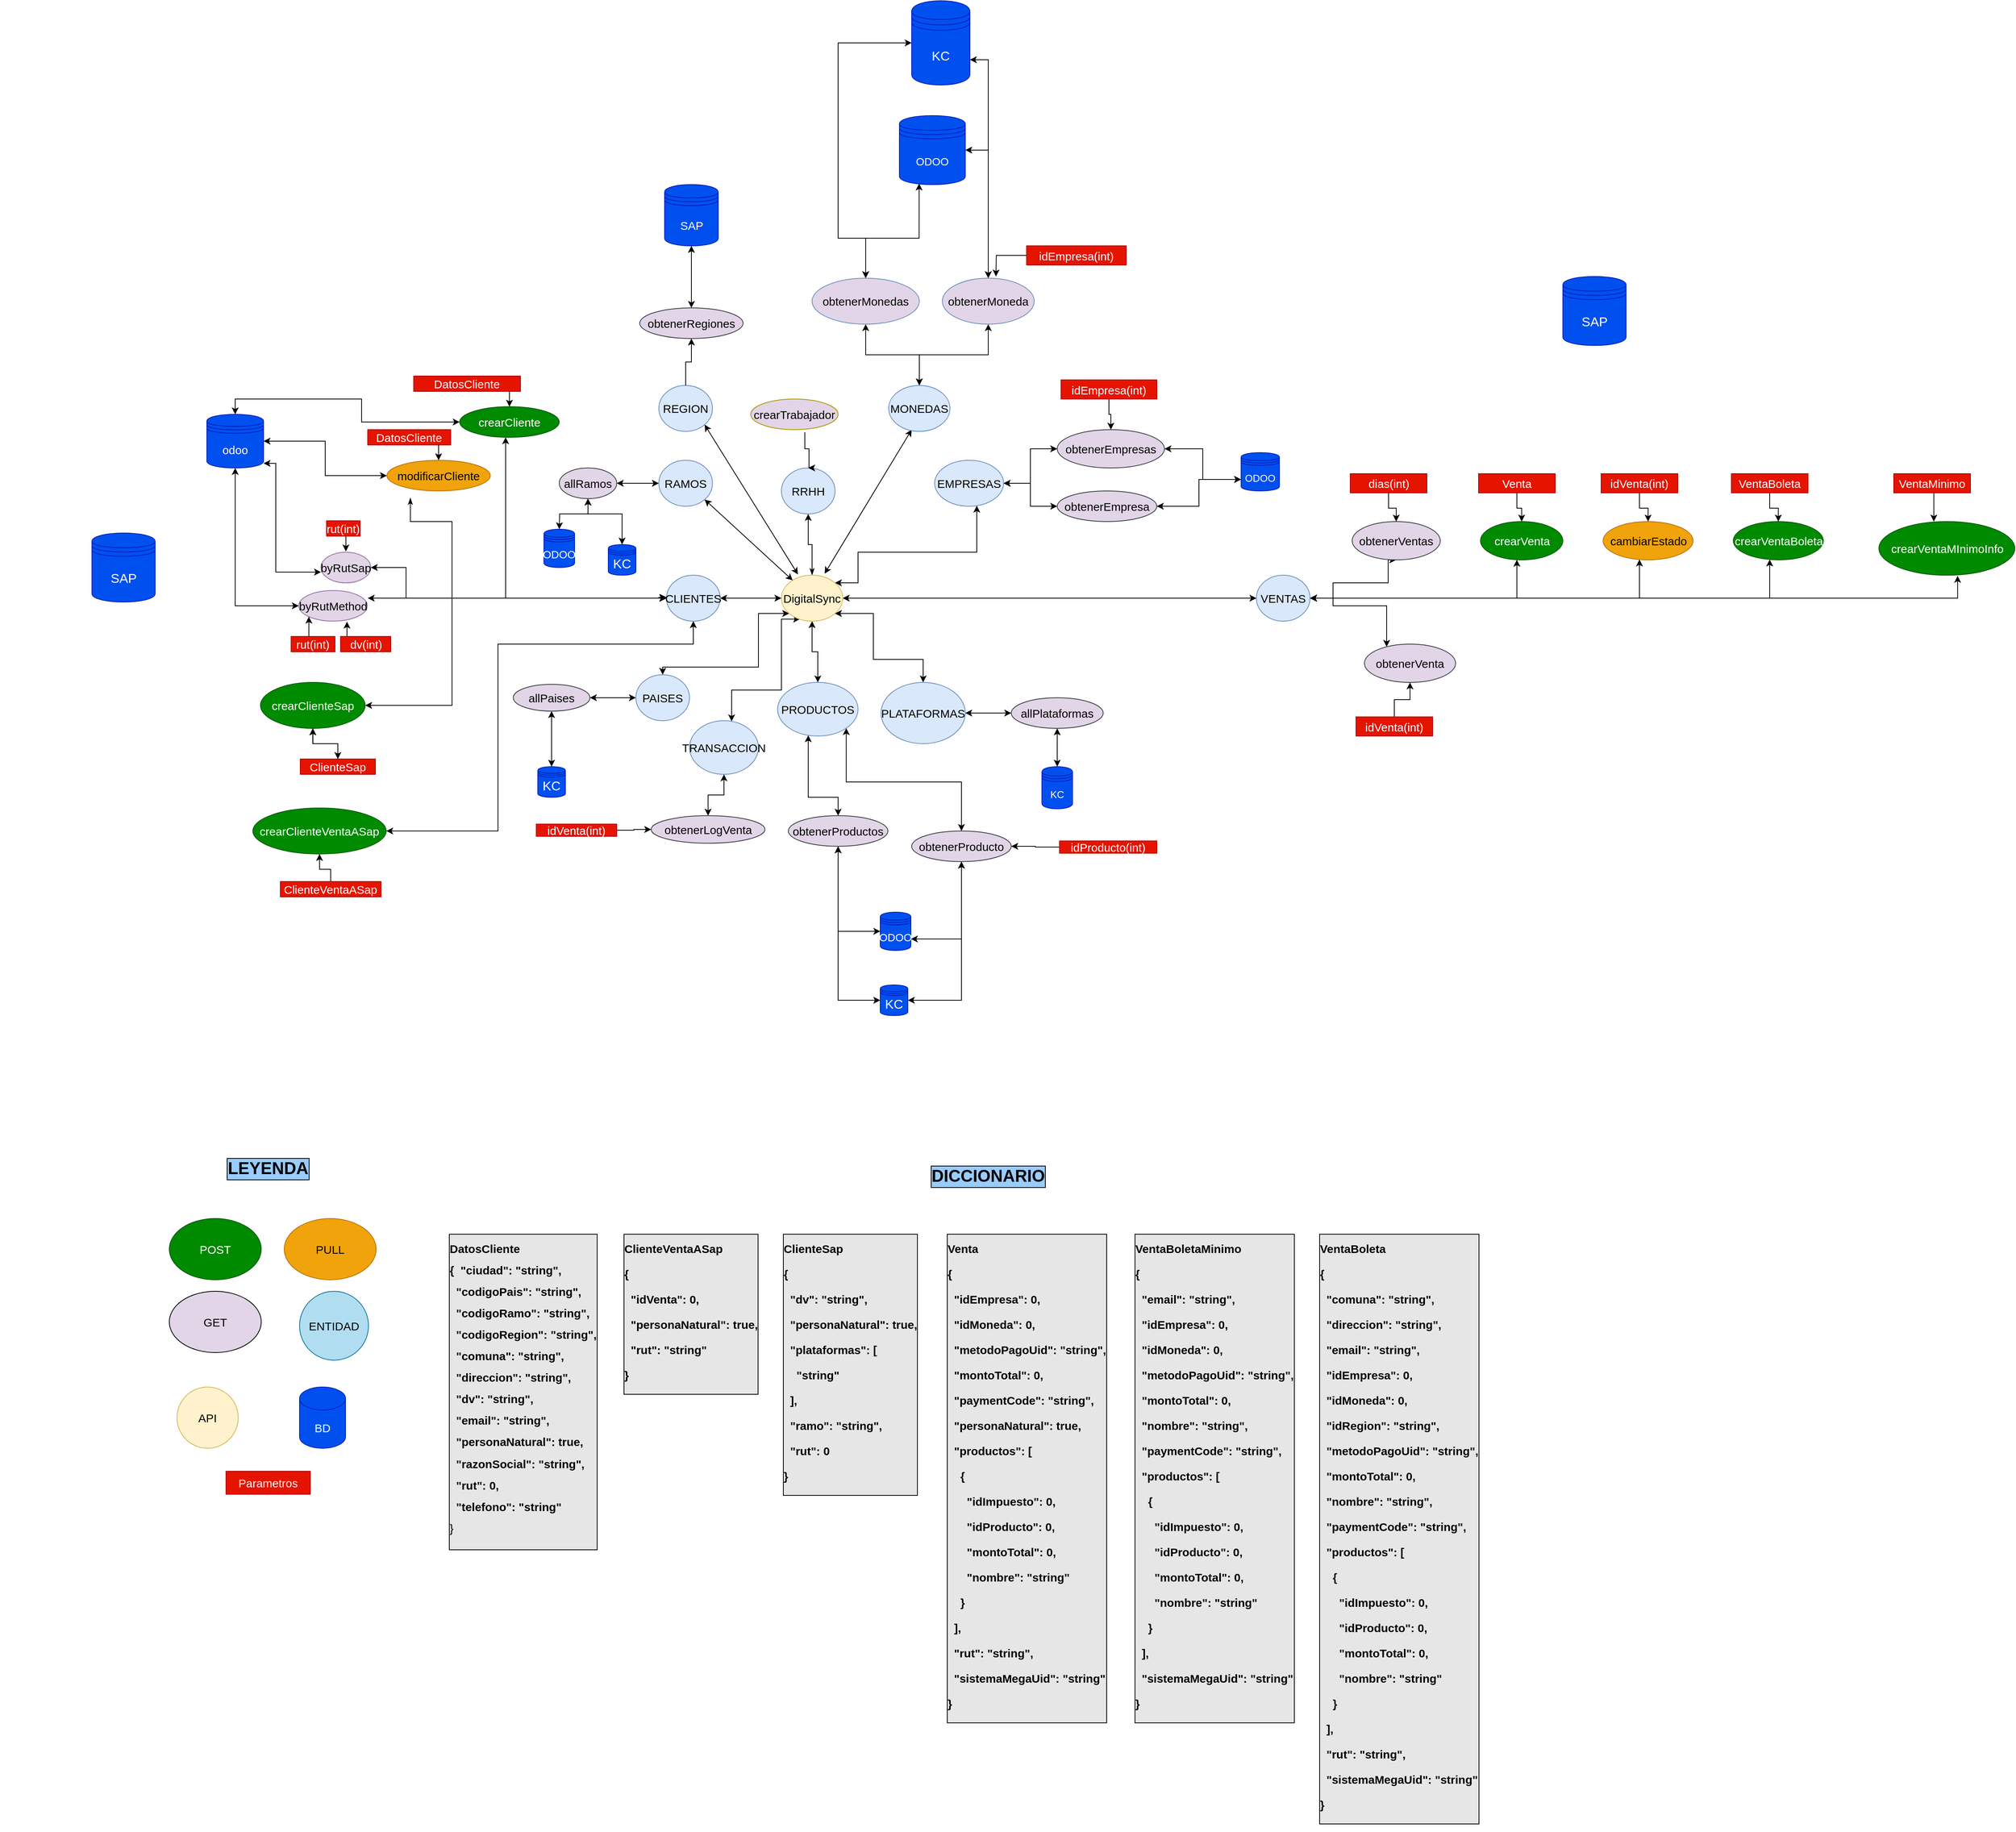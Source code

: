 <mxfile version="16.4.8" type="github">
  <diagram id="dqkI4iSsyCCfbzJvPXpM" name="Api-cliente">
    <mxGraphModel dx="2030" dy="1958" grid="1" gridSize="10" guides="1" tooltips="1" connect="1" arrows="1" fold="1" page="1" pageScale="1" pageWidth="827" pageHeight="1169" math="0" shadow="0">
      <root>
        <mxCell id="0" />
        <mxCell id="1" parent="0" />
        <mxCell id="hGoQcYNd4HtDcWjUqz2k-3" value="" style="edgeStyle=orthogonalEdgeStyle;rounded=0;orthogonalLoop=1;jettySize=auto;html=1;startArrow=classic;startFill=1;" parent="1" source="hGoQcYNd4HtDcWjUqz2k-1" target="hGoQcYNd4HtDcWjUqz2k-2" edge="1">
          <mxGeometry relative="1" as="geometry" />
        </mxCell>
        <mxCell id="hGoQcYNd4HtDcWjUqz2k-5" value="" style="edgeStyle=orthogonalEdgeStyle;rounded=0;orthogonalLoop=1;jettySize=auto;html=1;startArrow=classicThin;startFill=1;fontSize=15;" parent="1" source="hGoQcYNd4HtDcWjUqz2k-1" target="hGoQcYNd4HtDcWjUqz2k-4" edge="1">
          <mxGeometry relative="1" as="geometry" />
        </mxCell>
        <mxCell id="hGoQcYNd4HtDcWjUqz2k-9" value="" style="edgeStyle=orthogonalEdgeStyle;rounded=0;orthogonalLoop=1;jettySize=auto;html=1;startArrow=classic;startFill=1;" parent="1" source="hGoQcYNd4HtDcWjUqz2k-1" target="hGoQcYNd4HtDcWjUqz2k-8" edge="1">
          <mxGeometry relative="1" as="geometry" />
        </mxCell>
        <mxCell id="hGoQcYNd4HtDcWjUqz2k-12" value="" style="edgeStyle=orthogonalEdgeStyle;rounded=0;orthogonalLoop=1;jettySize=auto;html=1;startArrow=classic;startFill=1;" parent="1" source="hGoQcYNd4HtDcWjUqz2k-1" target="hGoQcYNd4HtDcWjUqz2k-11" edge="1">
          <mxGeometry relative="1" as="geometry">
            <Array as="points">
              <mxPoint x="310" y="280" />
              <mxPoint x="310" y="350" />
              <mxPoint x="185" y="350" />
            </Array>
          </mxGeometry>
        </mxCell>
        <mxCell id="hGoQcYNd4HtDcWjUqz2k-15" value="" style="edgeStyle=orthogonalEdgeStyle;rounded=0;orthogonalLoop=1;jettySize=auto;html=1;startArrow=classic;startFill=1;fontSize=15;" parent="1" source="hGoQcYNd4HtDcWjUqz2k-1" target="hGoQcYNd4HtDcWjUqz2k-14" edge="1">
          <mxGeometry relative="1" as="geometry">
            <Array as="points">
              <mxPoint x="440" y="240" />
              <mxPoint x="440" y="200" />
              <mxPoint x="595" y="200" />
            </Array>
          </mxGeometry>
        </mxCell>
        <mxCell id="hGoQcYNd4HtDcWjUqz2k-21" value="" style="edgeStyle=orthogonalEdgeStyle;rounded=0;orthogonalLoop=1;jettySize=auto;html=1;startArrow=classic;startFill=1;" parent="1" source="hGoQcYNd4HtDcWjUqz2k-1" target="hGoQcYNd4HtDcWjUqz2k-20" edge="1">
          <mxGeometry relative="1" as="geometry">
            <Array as="points">
              <mxPoint x="460" y="280" />
              <mxPoint x="460" y="340" />
              <mxPoint x="525" y="340" />
            </Array>
          </mxGeometry>
        </mxCell>
        <mxCell id="hGoQcYNd4HtDcWjUqz2k-23" value="" style="edgeStyle=orthogonalEdgeStyle;rounded=0;orthogonalLoop=1;jettySize=auto;html=1;exitX=0.305;exitY=0.956;exitDx=0;exitDy=0;exitPerimeter=0;startArrow=classic;startFill=1;" parent="1" source="hGoQcYNd4HtDcWjUqz2k-1" target="hGoQcYNd4HtDcWjUqz2k-22" edge="1">
          <mxGeometry relative="1" as="geometry">
            <Array as="points">
              <mxPoint x="340" y="287" />
              <mxPoint x="340" y="380" />
              <mxPoint x="275" y="380" />
            </Array>
          </mxGeometry>
        </mxCell>
        <mxCell id="hGoQcYNd4HtDcWjUqz2k-1" value="DigitalSync" style="ellipse;whiteSpace=wrap;html=1;fillColor=#fff2cc;strokeColor=#d6b656;fontSize=15;" parent="1" vertex="1">
          <mxGeometry x="340" y="230" width="80" height="60" as="geometry" />
        </mxCell>
        <mxCell id="hGoQcYNd4HtDcWjUqz2k-2" value="VENTAS" style="ellipse;whiteSpace=wrap;html=1;fillColor=#dae8fc;strokeColor=#6c8ebf;fontSize=15;" parent="1" vertex="1">
          <mxGeometry x="960" y="230" width="70" height="60" as="geometry" />
        </mxCell>
        <mxCell id="hGoQcYNd4HtDcWjUqz2k-4" value="RRHH" style="ellipse;whiteSpace=wrap;html=1;fillColor=#dae8fc;strokeColor=#6c8ebf;fontSize=15;" parent="1" vertex="1">
          <mxGeometry x="340" y="90" width="70" height="60" as="geometry" />
        </mxCell>
        <mxCell id="xVQy0BHJnEKwK96mD5Wz-56" style="edgeStyle=orthogonalEdgeStyle;rounded=0;orthogonalLoop=1;jettySize=auto;html=1;entryX=1;entryY=0.5;entryDx=0;entryDy=0;fontSize=8;startArrow=classic;startFill=1;endArrow=classic;endFill=1;" edge="1" parent="1" source="hGoQcYNd4HtDcWjUqz2k-6" target="xVQy0BHJnEKwK96mD5Wz-46">
          <mxGeometry relative="1" as="geometry">
            <Array as="points">
              <mxPoint x="225" y="320" />
              <mxPoint x="-30" y="320" />
              <mxPoint x="-30" y="564" />
            </Array>
          </mxGeometry>
        </mxCell>
        <mxCell id="hGoQcYNd4HtDcWjUqz2k-6" value="CLIENTES" style="ellipse;whiteSpace=wrap;html=1;fillColor=#dae8fc;strokeColor=#6c8ebf;fontSize=15;" parent="1" vertex="1">
          <mxGeometry x="190" y="230" width="70" height="60" as="geometry" />
        </mxCell>
        <mxCell id="xVQy0BHJnEKwK96mD5Wz-76" style="edgeStyle=orthogonalEdgeStyle;rounded=0;orthogonalLoop=1;jettySize=auto;html=1;fontSize=15;startArrow=classic;startFill=1;endArrow=classic;endFill=1;entryX=0.5;entryY=0;entryDx=0;entryDy=0;" edge="1" parent="1" source="hGoQcYNd4HtDcWjUqz2k-8" target="xVQy0BHJnEKwK96mD5Wz-41">
          <mxGeometry relative="1" as="geometry">
            <mxPoint x="390" y="540" as="targetPoint" />
            <Array as="points">
              <mxPoint x="375" y="520" />
              <mxPoint x="414" y="520" />
            </Array>
          </mxGeometry>
        </mxCell>
        <mxCell id="hGoQcYNd4HtDcWjUqz2k-8" value="PRODUCTOS" style="ellipse;whiteSpace=wrap;html=1;fillColor=#dae8fc;strokeColor=#6c8ebf;fontSize=15;" parent="1" vertex="1">
          <mxGeometry x="335" y="370" width="105" height="70" as="geometry" />
        </mxCell>
        <mxCell id="xVQy0BHJnEKwK96mD5Wz-65" value="" style="edgeStyle=orthogonalEdgeStyle;rounded=0;orthogonalLoop=1;jettySize=auto;html=1;fontSize=15;startArrow=classic;startFill=1;endArrow=classic;endFill=1;" edge="1" parent="1" source="hGoQcYNd4HtDcWjUqz2k-11" target="xVQy0BHJnEKwK96mD5Wz-45">
          <mxGeometry relative="1" as="geometry" />
        </mxCell>
        <mxCell id="hGoQcYNd4HtDcWjUqz2k-11" value="PAISES" style="ellipse;whiteSpace=wrap;html=1;fillColor=#dae8fc;strokeColor=#6c8ebf;fontSize=15;" parent="1" vertex="1">
          <mxGeometry x="150" y="360" width="70" height="60" as="geometry" />
        </mxCell>
        <mxCell id="hGoQcYNd4HtDcWjUqz2k-14" value="EMPRESAS" style="ellipse;whiteSpace=wrap;html=1;fillColor=#dae8fc;strokeColor=#6c8ebf;fontSize=15;" parent="1" vertex="1">
          <mxGeometry x="540" y="80" width="90" height="60" as="geometry" />
        </mxCell>
        <mxCell id="hGoQcYNd4HtDcWjUqz2k-29" value="" style="edgeStyle=orthogonalEdgeStyle;rounded=0;orthogonalLoop=1;jettySize=auto;html=1;exitX=1;exitY=0.5;exitDx=0;exitDy=0;entryX=0;entryY=0.5;entryDx=0;entryDy=0;startArrow=classic;startFill=1;fontSize=15;" parent="1" source="hGoQcYNd4HtDcWjUqz2k-28" target="hGoQcYNd4HtDcWjUqz2k-17" edge="1">
          <mxGeometry relative="1" as="geometry">
            <mxPoint x="170" y="70" as="targetPoint" />
          </mxGeometry>
        </mxCell>
        <mxCell id="hGoQcYNd4HtDcWjUqz2k-17" value="RAMOS" style="ellipse;whiteSpace=wrap;html=1;fillColor=#dae8fc;strokeColor=#6c8ebf;fontSize=15;" parent="1" vertex="1">
          <mxGeometry x="180" y="80" width="70" height="60" as="geometry" />
        </mxCell>
        <mxCell id="hGoQcYNd4HtDcWjUqz2k-20" value="PLATAFORMAS" style="ellipse;whiteSpace=wrap;html=1;fillColor=#dae8fc;strokeColor=#6c8ebf;fontSize=15;" parent="1" vertex="1">
          <mxGeometry x="470" y="370" width="110" height="80" as="geometry" />
        </mxCell>
        <mxCell id="xVQy0BHJnEKwK96mD5Wz-66" value="" style="edgeStyle=orthogonalEdgeStyle;rounded=0;orthogonalLoop=1;jettySize=auto;html=1;fontSize=15;startArrow=classic;startFill=1;endArrow=classic;endFill=1;" edge="1" parent="1" source="hGoQcYNd4HtDcWjUqz2k-22" target="xVQy0BHJnEKwK96mD5Wz-42">
          <mxGeometry relative="1" as="geometry" />
        </mxCell>
        <mxCell id="hGoQcYNd4HtDcWjUqz2k-22" value="TRANSACCION" style="ellipse;whiteSpace=wrap;html=1;fillColor=#dae8fc;strokeColor=#6c8ebf;fontSize=15;" parent="1" vertex="1">
          <mxGeometry x="220" y="420" width="90" height="70" as="geometry" />
        </mxCell>
        <mxCell id="xVQy0BHJnEKwK96mD5Wz-159" style="edgeStyle=orthogonalEdgeStyle;rounded=0;orthogonalLoop=1;jettySize=auto;html=1;entryX=0.5;entryY=0;entryDx=0;entryDy=0;fontSize=15;startArrow=classic;startFill=1;endArrow=classic;endFill=1;" edge="1" parent="1" source="hGoQcYNd4HtDcWjUqz2k-28" target="xVQy0BHJnEKwK96mD5Wz-156">
          <mxGeometry relative="1" as="geometry">
            <Array as="points">
              <mxPoint x="88" y="150" />
              <mxPoint x="132" y="150" />
            </Array>
          </mxGeometry>
        </mxCell>
        <mxCell id="xVQy0BHJnEKwK96mD5Wz-161" style="edgeStyle=orthogonalEdgeStyle;rounded=0;orthogonalLoop=1;jettySize=auto;html=1;fontSize=15;startArrow=classic;startFill=1;endArrow=classic;endFill=1;" edge="1" parent="1" source="hGoQcYNd4HtDcWjUqz2k-28">
          <mxGeometry relative="1" as="geometry">
            <mxPoint x="50" y="170" as="targetPoint" />
          </mxGeometry>
        </mxCell>
        <mxCell id="hGoQcYNd4HtDcWjUqz2k-28" value="allRamos" style="ellipse;whiteSpace=wrap;html=1;fillColor=#E1D5E7;strokeColor=#36393d;fontSize=15;" parent="1" vertex="1">
          <mxGeometry x="50" y="90" width="75" height="40" as="geometry" />
        </mxCell>
        <mxCell id="hGoQcYNd4HtDcWjUqz2k-30" value="" style="endArrow=classic;startArrow=classic;html=1;rounded=0;entryX=1;entryY=1;entryDx=0;entryDy=0;fontSize=15;" parent="1" source="hGoQcYNd4HtDcWjUqz2k-1" target="hGoQcYNd4HtDcWjUqz2k-17" edge="1">
          <mxGeometry width="50" height="50" relative="1" as="geometry">
            <mxPoint x="270" y="200" as="sourcePoint" />
            <mxPoint x="320" y="150" as="targetPoint" />
          </mxGeometry>
        </mxCell>
        <mxCell id="hGoQcYNd4HtDcWjUqz2k-31" value="" style="endArrow=classic;startArrow=classic;html=1;rounded=0;entryX=1;entryY=0.5;entryDx=0;entryDy=0;fontSize=15;" parent="1" target="hGoQcYNd4HtDcWjUqz2k-6" edge="1">
          <mxGeometry width="50" height="50" relative="1" as="geometry">
            <mxPoint x="340" y="260" as="sourcePoint" />
            <mxPoint x="228.219" y="150.003" as="targetPoint" />
          </mxGeometry>
        </mxCell>
        <mxCell id="hGoQcYNd4HtDcWjUqz2k-32" value="" style="edgeStyle=orthogonalEdgeStyle;rounded=0;orthogonalLoop=1;jettySize=auto;html=1;exitX=1;exitY=0.5;exitDx=0;exitDy=0;entryX=0;entryY=0.5;entryDx=0;entryDy=0;startArrow=classic;startFill=1;" parent="1" source="hGoQcYNd4HtDcWjUqz2k-33" edge="1">
          <mxGeometry relative="1" as="geometry">
            <mxPoint x="190" y="260" as="targetPoint" />
            <Array as="points">
              <mxPoint x="-150" y="220" />
              <mxPoint x="-150" y="260" />
            </Array>
          </mxGeometry>
        </mxCell>
        <mxCell id="hGoQcYNd4HtDcWjUqz2k-37" value="" style="edgeStyle=orthogonalEdgeStyle;rounded=0;orthogonalLoop=1;jettySize=auto;html=1;startArrow=none;startFill=0;entryX=0.5;entryY=0;entryDx=0;entryDy=0;exitX=0.5;exitY=1;exitDx=0;exitDy=0;fontSize=15;" parent="1" source="hGoQcYNd4HtDcWjUqz2k-36" edge="1">
          <mxGeometry relative="1" as="geometry">
            <mxPoint x="160" y="199" as="sourcePoint" />
            <mxPoint x="-228.5" y="199" as="targetPoint" />
          </mxGeometry>
        </mxCell>
        <mxCell id="xVQy0BHJnEKwK96mD5Wz-11" style="edgeStyle=orthogonalEdgeStyle;rounded=0;orthogonalLoop=1;jettySize=auto;html=1;entryX=1;entryY=0.7;entryDx=0;entryDy=0;startArrow=classic;startFill=1;fontSize=15;" edge="1" parent="1">
          <mxGeometry relative="1" as="geometry">
            <mxPoint x="-261" y="226" as="sourcePoint" />
            <mxPoint x="-336" y="84" as="targetPoint" />
            <Array as="points">
              <mxPoint x="-320" y="226" />
              <mxPoint x="-320" y="84" />
            </Array>
          </mxGeometry>
        </mxCell>
        <mxCell id="hGoQcYNd4HtDcWjUqz2k-33" value="byRutSap" style="ellipse;whiteSpace=wrap;html=1;fillColor=#E1D5E7;strokeColor=#9673a6;fontSize=15;" parent="1" vertex="1">
          <mxGeometry x="-261" y="200" width="65" height="40" as="geometry" />
        </mxCell>
        <mxCell id="hGoQcYNd4HtDcWjUqz2k-34" value="" style="edgeStyle=orthogonalEdgeStyle;rounded=0;orthogonalLoop=1;jettySize=auto;html=1;exitX=0.619;exitY=1.083;exitDx=0;exitDy=0;entryX=0.5;entryY=0;entryDx=0;entryDy=0;exitPerimeter=0;fontSize=15;" parent="1" source="hGoQcYNd4HtDcWjUqz2k-35" target="hGoQcYNd4HtDcWjUqz2k-4" edge="1">
          <mxGeometry relative="1" as="geometry">
            <mxPoint x="440" y="30" as="targetPoint" />
            <Array as="points">
              <mxPoint x="376" y="65" />
            </Array>
          </mxGeometry>
        </mxCell>
        <mxCell id="hGoQcYNd4HtDcWjUqz2k-35" value="crearTrabajador" style="ellipse;whiteSpace=wrap;html=1;fillColor=#E1D5E7;strokeColor=#B09500;fontColor=#000000;fontSize=15;" parent="1" vertex="1">
          <mxGeometry x="300" width="114" height="40" as="geometry" />
        </mxCell>
        <mxCell id="hGoQcYNd4HtDcWjUqz2k-36" value="rut(int)" style="whiteSpace=wrap;html=1;fillColor=#e51400;fontColor=#ffffff;strokeColor=#B20000;fontSize=15;" parent="1" vertex="1">
          <mxGeometry x="-253.75" y="159" width="43.75" height="20" as="geometry" />
        </mxCell>
        <mxCell id="xVQy0BHJnEKwK96mD5Wz-3" value="" style="edgeStyle=orthogonalEdgeStyle;rounded=0;orthogonalLoop=1;jettySize=auto;html=1;startArrow=classic;startFill=1;" edge="1" parent="1">
          <mxGeometry relative="1" as="geometry">
            <mxPoint x="190" y="260" as="targetPoint" />
            <mxPoint x="-200" y="260" as="sourcePoint" />
            <Array as="points">
              <mxPoint x="-200" y="260" />
            </Array>
          </mxGeometry>
        </mxCell>
        <mxCell id="xVQy0BHJnEKwK96mD5Wz-12" style="edgeStyle=orthogonalEdgeStyle;rounded=0;orthogonalLoop=1;jettySize=auto;html=1;entryX=0.5;entryY=1;entryDx=0;entryDy=0;startArrow=classic;startFill=1;fontSize=15;" edge="1" parent="1" source="xVQy0BHJnEKwK96mD5Wz-4" target="xVQy0BHJnEKwK96mD5Wz-10">
          <mxGeometry relative="1" as="geometry" />
        </mxCell>
        <mxCell id="xVQy0BHJnEKwK96mD5Wz-4" value="byRutMethod" style="ellipse;whiteSpace=wrap;html=1;fillColor=#e1d5e7;strokeColor=#9673a6;fontSize=15;" vertex="1" parent="1">
          <mxGeometry x="-290" y="250" width="89.5" height="40" as="geometry" />
        </mxCell>
        <mxCell id="xVQy0BHJnEKwK96mD5Wz-20" style="edgeStyle=orthogonalEdgeStyle;rounded=0;orthogonalLoop=1;jettySize=auto;html=1;exitX=0.5;exitY=0;exitDx=0;exitDy=0;entryX=0;entryY=1;entryDx=0;entryDy=0;startArrow=none;startFill=0;fontSize=15;" edge="1" parent="1" source="xVQy0BHJnEKwK96mD5Wz-7" target="xVQy0BHJnEKwK96mD5Wz-4">
          <mxGeometry relative="1" as="geometry" />
        </mxCell>
        <mxCell id="xVQy0BHJnEKwK96mD5Wz-7" value="rut(int)" style="whiteSpace=wrap;html=1;fillColor=#e51400;fontColor=#ffffff;strokeColor=#B20000;fontSize=15;" vertex="1" parent="1">
          <mxGeometry x="-300" y="310" width="57.25" height="20" as="geometry" />
        </mxCell>
        <mxCell id="xVQy0BHJnEKwK96mD5Wz-10" value="odoo" style="shape=datastore;whiteSpace=wrap;html=1;fillColor=#0050ef;strokeColor=#001DBC;fontColor=#ffffff;fontSize=15;" vertex="1" parent="1">
          <mxGeometry x="-410" y="20" width="74" height="70" as="geometry" />
        </mxCell>
        <mxCell id="xVQy0BHJnEKwK96mD5Wz-23" style="edgeStyle=orthogonalEdgeStyle;rounded=0;orthogonalLoop=1;jettySize=auto;html=1;exitX=0.5;exitY=0;exitDx=0;exitDy=0;entryX=0.5;entryY=1;entryDx=0;entryDy=0;startArrow=classic;startFill=1;endArrow=none;endFill=0;fontSize=15;" edge="1" parent="1" source="xVQy0BHJnEKwK96mD5Wz-18" target="xVQy0BHJnEKwK96mD5Wz-22">
          <mxGeometry relative="1" as="geometry" />
        </mxCell>
        <mxCell id="xVQy0BHJnEKwK96mD5Wz-54" style="edgeStyle=orthogonalEdgeStyle;rounded=0;orthogonalLoop=1;jettySize=auto;html=1;entryX=0.5;entryY=0;entryDx=0;entryDy=0;fontSize=15;startArrow=classic;startFill=1;endArrow=classic;endFill=1;" edge="1" parent="1" source="xVQy0BHJnEKwK96mD5Wz-18" target="xVQy0BHJnEKwK96mD5Wz-10">
          <mxGeometry relative="1" as="geometry" />
        </mxCell>
        <mxCell id="xVQy0BHJnEKwK96mD5Wz-139" style="edgeStyle=orthogonalEdgeStyle;rounded=0;orthogonalLoop=1;jettySize=auto;html=1;entryX=0;entryY=0.5;entryDx=0;entryDy=0;fontSize=15;startArrow=classic;startFill=1;endArrow=classic;endFill=1;" edge="1" parent="1" source="xVQy0BHJnEKwK96mD5Wz-18" target="hGoQcYNd4HtDcWjUqz2k-6">
          <mxGeometry relative="1" as="geometry">
            <Array as="points">
              <mxPoint x="-20" y="260" />
            </Array>
          </mxGeometry>
        </mxCell>
        <mxCell id="xVQy0BHJnEKwK96mD5Wz-18" value="crearCliente" style="ellipse;whiteSpace=wrap;html=1;fillColor=#008a00;strokeColor=#005700;fontColor=#ffffff;fontSize=15;" vertex="1" parent="1">
          <mxGeometry x="-80" y="10" width="130" height="40" as="geometry" />
        </mxCell>
        <mxCell id="xVQy0BHJnEKwK96mD5Wz-21" style="edgeStyle=orthogonalEdgeStyle;rounded=0;orthogonalLoop=1;jettySize=auto;html=1;exitX=0.5;exitY=0;exitDx=0;exitDy=0;entryX=0.703;entryY=1.017;entryDx=0;entryDy=0;entryPerimeter=0;startArrow=none;startFill=0;fontSize=15;" edge="1" parent="1" source="xVQy0BHJnEKwK96mD5Wz-5" target="xVQy0BHJnEKwK96mD5Wz-4">
          <mxGeometry relative="1" as="geometry" />
        </mxCell>
        <mxCell id="xVQy0BHJnEKwK96mD5Wz-5" value="dv(int)" style="whiteSpace=wrap;html=1;fillColor=#e51400;fontColor=#ffffff;strokeColor=#B20000;fontSize=15;" vertex="1" parent="1">
          <mxGeometry x="-235.5" y="310" width="65.5" height="20" as="geometry" />
        </mxCell>
        <mxCell id="xVQy0BHJnEKwK96mD5Wz-22" value="DatosCliente" style="whiteSpace=wrap;html=1;fillColor=#e51400;fontColor=#ffffff;strokeColor=#B20000;fontSize=15;" vertex="1" parent="1">
          <mxGeometry x="-140" y="-30" width="139.37" height="20" as="geometry" />
        </mxCell>
        <mxCell id="xVQy0BHJnEKwK96mD5Wz-25" value="" style="edgeStyle=orthogonalEdgeStyle;rounded=0;orthogonalLoop=1;jettySize=auto;html=1;entryX=0.062;entryY=0.317;entryDx=0;entryDy=0;entryPerimeter=0;startArrow=classicThin;startFill=1;" edge="1" parent="1">
          <mxGeometry relative="1" as="geometry">
            <mxPoint x="190.0" y="259.02" as="targetPoint" />
            <Array as="points">
              <mxPoint x="-144" y="160" />
              <mxPoint x="-90" y="160" />
              <mxPoint x="-90" y="260" />
              <mxPoint x="180" y="260" />
            </Array>
            <mxPoint x="-144.34" y="129" as="sourcePoint" />
          </mxGeometry>
        </mxCell>
        <mxCell id="xVQy0BHJnEKwK96mD5Wz-33" value="" style="edgeStyle=orthogonalEdgeStyle;rounded=0;orthogonalLoop=1;jettySize=auto;html=1;fontSize=15;startArrow=classic;startFill=1;endArrow=none;endFill=0;" edge="1" parent="1" source="xVQy0BHJnEKwK96mD5Wz-27" target="xVQy0BHJnEKwK96mD5Wz-31">
          <mxGeometry relative="1" as="geometry" />
        </mxCell>
        <mxCell id="xVQy0BHJnEKwK96mD5Wz-53" style="edgeStyle=orthogonalEdgeStyle;rounded=0;orthogonalLoop=1;jettySize=auto;html=1;entryX=1;entryY=0.5;entryDx=0;entryDy=0;fontSize=15;startArrow=classic;startFill=1;endArrow=classic;endFill=1;" edge="1" parent="1" source="xVQy0BHJnEKwK96mD5Wz-27" target="xVQy0BHJnEKwK96mD5Wz-10">
          <mxGeometry relative="1" as="geometry" />
        </mxCell>
        <mxCell id="xVQy0BHJnEKwK96mD5Wz-27" value="modificarCliente" style="ellipse;whiteSpace=wrap;html=1;fillColor=#f0a30a;strokeColor=#BD7000;fontColor=#000000;fontSize=15;" vertex="1" parent="1">
          <mxGeometry x="-175" y="80" width="135" height="40" as="geometry" />
        </mxCell>
        <mxCell id="xVQy0BHJnEKwK96mD5Wz-31" value="DatosCliente" style="whiteSpace=wrap;html=1;fillColor=#e51400;fontColor=#ffffff;strokeColor=#B20000;fontSize=15;" vertex="1" parent="1">
          <mxGeometry x="-200" y="40" width="108.28" height="20" as="geometry" />
        </mxCell>
        <mxCell id="xVQy0BHJnEKwK96mD5Wz-93" value="" style="edgeStyle=orthogonalEdgeStyle;rounded=0;orthogonalLoop=1;jettySize=auto;html=1;fontSize=15;startArrow=classic;startFill=1;endArrow=none;endFill=0;" edge="1" parent="1" source="xVQy0BHJnEKwK96mD5Wz-36" target="xVQy0BHJnEKwK96mD5Wz-92">
          <mxGeometry relative="1" as="geometry" />
        </mxCell>
        <mxCell id="xVQy0BHJnEKwK96mD5Wz-96" value="" style="edgeStyle=orthogonalEdgeStyle;rounded=0;orthogonalLoop=1;jettySize=auto;html=1;fontSize=15;startArrow=classic;startFill=1;endArrow=classic;endFill=1;" edge="1" parent="1" source="xVQy0BHJnEKwK96mD5Wz-36" target="hGoQcYNd4HtDcWjUqz2k-14">
          <mxGeometry relative="1" as="geometry" />
        </mxCell>
        <mxCell id="xVQy0BHJnEKwK96mD5Wz-173" style="edgeStyle=orthogonalEdgeStyle;rounded=0;orthogonalLoop=1;jettySize=auto;html=1;entryX=0;entryY=0.7;entryDx=0;entryDy=0;fontSize=15;startArrow=classic;startFill=1;endArrow=classic;endFill=1;" edge="1" parent="1" source="xVQy0BHJnEKwK96mD5Wz-36" target="xVQy0BHJnEKwK96mD5Wz-140">
          <mxGeometry relative="1" as="geometry">
            <Array as="points">
              <mxPoint x="890" y="65" />
              <mxPoint x="890" y="105" />
            </Array>
          </mxGeometry>
        </mxCell>
        <mxCell id="xVQy0BHJnEKwK96mD5Wz-36" value="obtenerEmpresas" style="ellipse;whiteSpace=wrap;html=1;fillColor=#E1D5E7;strokeColor=#36393d;fontSize=15;" vertex="1" parent="1">
          <mxGeometry x="700" y="40" width="140" height="50" as="geometry" />
        </mxCell>
        <mxCell id="xVQy0BHJnEKwK96mD5Wz-95" value="" style="edgeStyle=orthogonalEdgeStyle;rounded=0;orthogonalLoop=1;jettySize=auto;html=1;fontSize=15;startArrow=classic;startFill=1;endArrow=classic;endFill=1;" edge="1" parent="1" source="xVQy0BHJnEKwK96mD5Wz-37" target="hGoQcYNd4HtDcWjUqz2k-14">
          <mxGeometry relative="1" as="geometry" />
        </mxCell>
        <mxCell id="xVQy0BHJnEKwK96mD5Wz-149" style="edgeStyle=orthogonalEdgeStyle;rounded=0;orthogonalLoop=1;jettySize=auto;html=1;entryX=0;entryY=0.7;entryDx=0;entryDy=0;fontSize=15;startArrow=classic;startFill=1;endArrow=classic;endFill=1;" edge="1" parent="1" source="xVQy0BHJnEKwK96mD5Wz-37" target="xVQy0BHJnEKwK96mD5Wz-140">
          <mxGeometry relative="1" as="geometry">
            <Array as="points">
              <mxPoint x="885" y="140" />
              <mxPoint x="885" y="105" />
            </Array>
          </mxGeometry>
        </mxCell>
        <mxCell id="xVQy0BHJnEKwK96mD5Wz-37" value="obtenerEmpresa" style="ellipse;whiteSpace=wrap;html=1;fillColor=#E1D5E7;strokeColor=#36393d;fontSize=15;" vertex="1" parent="1">
          <mxGeometry x="700" y="120" width="130" height="40" as="geometry" />
        </mxCell>
        <mxCell id="xVQy0BHJnEKwK96mD5Wz-116" style="edgeStyle=orthogonalEdgeStyle;rounded=0;orthogonalLoop=1;jettySize=auto;html=1;fontSize=15;startArrow=classic;startFill=1;endArrow=classic;endFill=1;exitX=0.5;exitY=1;exitDx=0;exitDy=0;" edge="1" parent="1" source="xVQy0BHJnEKwK96mD5Wz-38">
          <mxGeometry relative="1" as="geometry">
            <mxPoint x="1030" y="260" as="targetPoint" />
            <Array as="points">
              <mxPoint x="1132" y="240" />
              <mxPoint x="1060" y="240" />
              <mxPoint x="1060" y="260" />
            </Array>
          </mxGeometry>
        </mxCell>
        <mxCell id="xVQy0BHJnEKwK96mD5Wz-38" value="obtenerVentas" style="ellipse;whiteSpace=wrap;html=1;fillColor=#E1D5E7;strokeColor=#36393d;fontSize=15;" vertex="1" parent="1">
          <mxGeometry x="1085" y="160" width="115" height="50" as="geometry" />
        </mxCell>
        <mxCell id="xVQy0BHJnEKwK96mD5Wz-115" style="edgeStyle=orthogonalEdgeStyle;rounded=0;orthogonalLoop=1;jettySize=auto;html=1;entryX=1;entryY=0.5;entryDx=0;entryDy=0;fontSize=15;startArrow=classic;startFill=1;endArrow=classic;endFill=1;" edge="1" parent="1" source="xVQy0BHJnEKwK96mD5Wz-39" target="hGoQcYNd4HtDcWjUqz2k-2">
          <mxGeometry relative="1" as="geometry">
            <Array as="points">
              <mxPoint x="1130" y="270" />
              <mxPoint x="1060" y="270" />
              <mxPoint x="1060" y="260" />
            </Array>
          </mxGeometry>
        </mxCell>
        <mxCell id="xVQy0BHJnEKwK96mD5Wz-39" value="obtenerVenta" style="ellipse;whiteSpace=wrap;html=1;fillColor=#E1D5E7;strokeColor=#36393d;fontSize=15;" vertex="1" parent="1">
          <mxGeometry x="1101" y="320" width="119" height="50" as="geometry" />
        </mxCell>
        <mxCell id="xVQy0BHJnEKwK96mD5Wz-89" value="" style="edgeStyle=orthogonalEdgeStyle;rounded=0;orthogonalLoop=1;jettySize=auto;html=1;fontSize=15;startArrow=classic;startFill=1;endArrow=classic;endFill=1;" edge="1" parent="1" source="xVQy0BHJnEKwK96mD5Wz-40" target="hGoQcYNd4HtDcWjUqz2k-20">
          <mxGeometry relative="1" as="geometry" />
        </mxCell>
        <mxCell id="xVQy0BHJnEKwK96mD5Wz-172" value="" style="edgeStyle=orthogonalEdgeStyle;rounded=0;orthogonalLoop=1;jettySize=auto;html=1;fontSize=15;startArrow=classic;startFill=1;endArrow=classic;endFill=1;" edge="1" parent="1" source="xVQy0BHJnEKwK96mD5Wz-40" target="xVQy0BHJnEKwK96mD5Wz-147">
          <mxGeometry relative="1" as="geometry" />
        </mxCell>
        <mxCell id="xVQy0BHJnEKwK96mD5Wz-40" value="allPlataformas" style="ellipse;whiteSpace=wrap;html=1;fillColor=#E1D5E7;strokeColor=#36393d;fontSize=15;" vertex="1" parent="1">
          <mxGeometry x="640" y="390" width="120" height="40" as="geometry" />
        </mxCell>
        <mxCell id="xVQy0BHJnEKwK96mD5Wz-168" style="edgeStyle=orthogonalEdgeStyle;rounded=0;orthogonalLoop=1;jettySize=auto;html=1;entryX=0;entryY=0.5;entryDx=0;entryDy=0;fontSize=15;startArrow=classic;startFill=1;endArrow=classic;endFill=1;" edge="1" parent="1" source="xVQy0BHJnEKwK96mD5Wz-41" target="xVQy0BHJnEKwK96mD5Wz-164">
          <mxGeometry relative="1" as="geometry" />
        </mxCell>
        <mxCell id="xVQy0BHJnEKwK96mD5Wz-169" style="edgeStyle=orthogonalEdgeStyle;rounded=0;orthogonalLoop=1;jettySize=auto;html=1;entryX=0;entryY=0.5;entryDx=0;entryDy=0;fontSize=15;startArrow=classic;startFill=1;endArrow=classic;endFill=1;" edge="1" parent="1" source="xVQy0BHJnEKwK96mD5Wz-41" target="xVQy0BHJnEKwK96mD5Wz-165">
          <mxGeometry relative="1" as="geometry" />
        </mxCell>
        <mxCell id="xVQy0BHJnEKwK96mD5Wz-41" value="obtenerProductos" style="ellipse;whiteSpace=wrap;html=1;fillColor=#E1D5E7;strokeColor=#36393d;fontSize=15;" vertex="1" parent="1">
          <mxGeometry x="349" y="544" width="130" height="40" as="geometry" />
        </mxCell>
        <mxCell id="xVQy0BHJnEKwK96mD5Wz-68" value="" style="edgeStyle=orthogonalEdgeStyle;rounded=0;orthogonalLoop=1;jettySize=auto;html=1;fontSize=15;startArrow=classic;startFill=1;endArrow=none;endFill=0;" edge="1" parent="1" source="xVQy0BHJnEKwK96mD5Wz-42" target="xVQy0BHJnEKwK96mD5Wz-67">
          <mxGeometry relative="1" as="geometry" />
        </mxCell>
        <mxCell id="xVQy0BHJnEKwK96mD5Wz-42" value="obtenerLogVenta" style="ellipse;whiteSpace=wrap;html=1;fillColor=#E1D5E7;strokeColor=#36393d;fontSize=15;" vertex="1" parent="1">
          <mxGeometry x="170" y="544" width="148.5" height="36" as="geometry" />
        </mxCell>
        <mxCell id="xVQy0BHJnEKwK96mD5Wz-47" style="edgeStyle=orthogonalEdgeStyle;rounded=0;orthogonalLoop=1;jettySize=auto;html=1;fontSize=8;startArrow=classic;startFill=1;" edge="1" parent="1" source="xVQy0BHJnEKwK96mD5Wz-43" target="hGoQcYNd4HtDcWjUqz2k-6">
          <mxGeometry relative="1" as="geometry">
            <mxPoint x="190" y="260" as="targetPoint" />
            <Array as="points">
              <mxPoint x="-90" y="400" />
              <mxPoint x="-90" y="260" />
            </Array>
          </mxGeometry>
        </mxCell>
        <mxCell id="xVQy0BHJnEKwK96mD5Wz-43" value="crearClienteSap" style="ellipse;whiteSpace=wrap;html=1;fillColor=#008a00;strokeColor=#005700;fontColor=#ffffff;fontSize=15;" vertex="1" parent="1">
          <mxGeometry x="-340" y="370" width="136.65" height="60" as="geometry" />
        </mxCell>
        <mxCell id="xVQy0BHJnEKwK96mD5Wz-163" style="edgeStyle=orthogonalEdgeStyle;rounded=0;orthogonalLoop=1;jettySize=auto;html=1;entryX=0.5;entryY=0;entryDx=0;entryDy=0;fontSize=15;startArrow=classic;startFill=1;endArrow=classic;endFill=1;" edge="1" parent="1" source="xVQy0BHJnEKwK96mD5Wz-45" target="xVQy0BHJnEKwK96mD5Wz-162">
          <mxGeometry relative="1" as="geometry" />
        </mxCell>
        <mxCell id="xVQy0BHJnEKwK96mD5Wz-45" value="allPaises" style="ellipse;whiteSpace=wrap;html=1;fillColor=#E1D5E7;strokeColor=#36393d;fontSize=15;" vertex="1" parent="1">
          <mxGeometry x="-10" y="372.5" width="100" height="35" as="geometry" />
        </mxCell>
        <mxCell id="xVQy0BHJnEKwK96mD5Wz-51" value="" style="edgeStyle=orthogonalEdgeStyle;rounded=0;orthogonalLoop=1;jettySize=auto;html=1;fontSize=15;startArrow=classic;startFill=1;endArrow=none;endFill=0;" edge="1" parent="1" source="xVQy0BHJnEKwK96mD5Wz-46" target="xVQy0BHJnEKwK96mD5Wz-50">
          <mxGeometry relative="1" as="geometry" />
        </mxCell>
        <mxCell id="xVQy0BHJnEKwK96mD5Wz-46" value="crearClienteVentaASap" style="ellipse;whiteSpace=wrap;html=1;fillColor=#008a00;strokeColor=#005700;fontColor=#ffffff;fontSize=15;" vertex="1" parent="1">
          <mxGeometry x="-350" y="534" width="174.15" height="60" as="geometry" />
        </mxCell>
        <mxCell id="xVQy0BHJnEKwK96mD5Wz-52" value="" style="edgeStyle=orthogonalEdgeStyle;rounded=0;orthogonalLoop=1;jettySize=auto;html=1;fontSize=15;startArrow=none;startFill=0;" edge="1" parent="1" source="xVQy0BHJnEKwK96mD5Wz-49" target="xVQy0BHJnEKwK96mD5Wz-43">
          <mxGeometry relative="1" as="geometry" />
        </mxCell>
        <mxCell id="xVQy0BHJnEKwK96mD5Wz-145" value="" style="edgeStyle=orthogonalEdgeStyle;rounded=0;orthogonalLoop=1;jettySize=auto;html=1;fontSize=15;startArrow=classic;startFill=1;endArrow=classic;endFill=1;" edge="1" parent="1" source="xVQy0BHJnEKwK96mD5Wz-49" target="xVQy0BHJnEKwK96mD5Wz-43">
          <mxGeometry relative="1" as="geometry" />
        </mxCell>
        <mxCell id="xVQy0BHJnEKwK96mD5Wz-49" value="ClienteSap" style="whiteSpace=wrap;html=1;fillColor=#e51400;fontColor=#ffffff;strokeColor=#B20000;fontSize=15;" vertex="1" parent="1">
          <mxGeometry x="-288.04" y="470" width="98.04" height="20" as="geometry" />
        </mxCell>
        <mxCell id="xVQy0BHJnEKwK96mD5Wz-50" value="ClienteVentaASap" style="whiteSpace=wrap;html=1;fillColor=#e51400;fontColor=#ffffff;strokeColor=#B20000;fontSize=15;" vertex="1" parent="1">
          <mxGeometry x="-314" y="630" width="131.33" height="20" as="geometry" />
        </mxCell>
        <mxCell id="xVQy0BHJnEKwK96mD5Wz-61" value="&lt;h1 style=&quot;font-size: 15px;&quot;&gt;DatosCliente&lt;/h1&gt;&lt;h1 style=&quot;font-size: 15px;&quot;&gt;{&amp;nbsp; &quot;ciudad&quot;: &quot;string&quot;,&lt;/h1&gt;&lt;h1 style=&quot;font-size: 15px;&quot;&gt;&amp;nbsp; &quot;codigoPais&quot;: &quot;string&quot;,&lt;/h1&gt;&lt;h1 style=&quot;font-size: 15px;&quot;&gt;&amp;nbsp; &quot;codigoRamo&quot;: &quot;string&quot;,&lt;/h1&gt;&lt;h1 style=&quot;font-size: 15px;&quot;&gt;&amp;nbsp; &quot;codigoRegion&quot;: &quot;string&quot;,&lt;/h1&gt;&lt;h1 style=&quot;font-size: 15px;&quot;&gt;&amp;nbsp; &quot;comuna&quot;: &quot;string&quot;,&lt;/h1&gt;&lt;h1 style=&quot;font-size: 15px;&quot;&gt;&amp;nbsp; &quot;direccion&quot;: &quot;string&quot;,&lt;/h1&gt;&lt;h1 style=&quot;font-size: 15px;&quot;&gt;&amp;nbsp; &quot;dv&quot;: &quot;string&quot;,&lt;/h1&gt;&lt;h1 style=&quot;font-size: 15px;&quot;&gt;&amp;nbsp; &quot;email&quot;: &quot;string&quot;,&lt;/h1&gt;&lt;h1 style=&quot;font-size: 15px;&quot;&gt;&amp;nbsp; &quot;personaNatural&quot;: true,&lt;/h1&gt;&lt;h1 style=&quot;font-size: 15px;&quot;&gt;&amp;nbsp; &quot;razonSocial&quot;: &quot;string&quot;,&lt;/h1&gt;&lt;h1 style=&quot;font-size: 15px;&quot;&gt;&amp;nbsp; &quot;rut&quot;: 0,&lt;/h1&gt;&lt;h1 style=&quot;font-size: 15px;&quot;&gt;&amp;nbsp; &quot;telefono&quot;: &quot;string&quot;&lt;/h1&gt;&lt;div style=&quot;font-size: 15px;&quot;&gt;}&lt;/div&gt;&lt;div style=&quot;font-size: 15px;&quot;&gt;&lt;br style=&quot;font-size: 15px;&quot;&gt;&lt;/div&gt;" style="text;html=1;strokeColor=none;fillColor=none;spacing=5;spacingTop=-20;whiteSpace=wrap;overflow=hidden;rounded=0;fontSize=15;labelBorderColor=default;labelBackgroundColor=#E6E6E6;" vertex="1" parent="1">
          <mxGeometry x="-99" y="1100" width="210" height="430" as="geometry" />
        </mxCell>
        <mxCell id="xVQy0BHJnEKwK96mD5Wz-62" value="&lt;h1 style=&quot;font-size: 15px;&quot;&gt;ClienteVentaASap&lt;/h1&gt;&lt;p style=&quot;font-size: 15px;&quot;&gt;{&lt;/p&gt;&lt;p style=&quot;font-size: 15px;&quot;&gt;&amp;nbsp; &quot;idVenta&quot;: 0,&lt;/p&gt;&lt;p style=&quot;font-size: 15px;&quot;&gt;&amp;nbsp; &quot;personaNatural&quot;: true,&lt;/p&gt;&lt;p style=&quot;font-size: 15px;&quot;&gt;&amp;nbsp; &quot;rut&quot;: &quot;string&quot;&lt;/p&gt;&lt;p style=&quot;font-size: 15px;&quot;&gt;}&lt;/p&gt;" style="text;html=1;strokeColor=none;fillColor=none;spacing=5;spacingTop=-20;whiteSpace=wrap;overflow=hidden;rounded=0;fontSize=15;fontStyle=1;labelBorderColor=default;labelBackgroundColor=#E6E6E6;" vertex="1" parent="1">
          <mxGeometry x="129.25" y="1100" width="203.28" height="210" as="geometry" />
        </mxCell>
        <mxCell id="xVQy0BHJnEKwK96mD5Wz-63" value="&lt;h1 style=&quot;font-size: 15px;&quot;&gt;ClienteSap&lt;/h1&gt;&lt;p style=&quot;font-size: 15px;&quot;&gt;{&lt;/p&gt;&lt;p style=&quot;font-size: 15px;&quot;&gt;&amp;nbsp; &quot;dv&quot;: &quot;string&quot;,&lt;/p&gt;&lt;p style=&quot;font-size: 15px;&quot;&gt;&amp;nbsp; &quot;personaNatural&quot;: true,&lt;/p&gt;&lt;p style=&quot;font-size: 15px;&quot;&gt;&amp;nbsp; &quot;plataformas&quot;: [&lt;/p&gt;&lt;p style=&quot;font-size: 15px;&quot;&gt;&amp;nbsp; &amp;nbsp; &quot;string&quot;&lt;/p&gt;&lt;p style=&quot;font-size: 15px;&quot;&gt;&amp;nbsp; ],&lt;/p&gt;&lt;p style=&quot;font-size: 15px;&quot;&gt;&amp;nbsp; &quot;ramo&quot;: &quot;string&quot;,&lt;/p&gt;&lt;p style=&quot;font-size: 15px;&quot;&gt;&amp;nbsp; &quot;rut&quot;: 0&lt;/p&gt;&lt;p style=&quot;font-size: 15px;&quot;&gt;}&lt;/p&gt;" style="text;html=1;strokeColor=none;fillColor=none;spacing=5;spacingTop=-20;whiteSpace=wrap;overflow=hidden;rounded=0;fontSize=15;fontStyle=1;labelBorderColor=default;labelBackgroundColor=#E6E6E6;" vertex="1" parent="1">
          <mxGeometry x="337" y="1100" width="195" height="350" as="geometry" />
        </mxCell>
        <mxCell id="xVQy0BHJnEKwK96mD5Wz-67" value="idVenta(int)" style="whiteSpace=wrap;html=1;fillColor=#e51400;strokeColor=#B20000;fontColor=#ffffff;fontSize=15;" vertex="1" parent="1">
          <mxGeometry x="20" y="555" width="105" height="16" as="geometry" />
        </mxCell>
        <mxCell id="xVQy0BHJnEKwK96mD5Wz-69" value="&lt;font style=&quot;font-size: 15px;&quot;&gt;SAP&lt;/font&gt;" style="shape=datastore;whiteSpace=wrap;html=1;fontSize=15;fillColor=#0050ef;fontColor=#ffffff;strokeColor=#001DBC;" vertex="1" parent="1">
          <mxGeometry x="187.5" y="-280" width="70" height="80" as="geometry" />
        </mxCell>
        <mxCell id="xVQy0BHJnEKwK96mD5Wz-72" value="REGION" style="ellipse;whiteSpace=wrap;html=1;fillColor=#dae8fc;strokeColor=#6c8ebf;fontSize=15;" vertex="1" parent="1">
          <mxGeometry x="180" y="-17.76" width="70" height="60" as="geometry" />
        </mxCell>
        <mxCell id="xVQy0BHJnEKwK96mD5Wz-75" value="" style="edgeStyle=orthogonalEdgeStyle;rounded=0;orthogonalLoop=1;jettySize=auto;html=1;fontSize=15;startArrow=classic;startFill=1;endArrow=none;endFill=0;" edge="1" parent="1" source="xVQy0BHJnEKwK96mD5Wz-73" target="xVQy0BHJnEKwK96mD5Wz-72">
          <mxGeometry relative="1" as="geometry" />
        </mxCell>
        <mxCell id="xVQy0BHJnEKwK96mD5Wz-185" value="" style="edgeStyle=orthogonalEdgeStyle;rounded=0;orthogonalLoop=1;jettySize=auto;html=1;fontSize=15;fontColor=#E6E6E6;startArrow=classic;startFill=1;endArrow=classic;endFill=1;" edge="1" parent="1" source="xVQy0BHJnEKwK96mD5Wz-73" target="xVQy0BHJnEKwK96mD5Wz-69">
          <mxGeometry relative="1" as="geometry" />
        </mxCell>
        <mxCell id="xVQy0BHJnEKwK96mD5Wz-73" value="obtenerRegiones" style="ellipse;whiteSpace=wrap;html=1;fillColor=#E1D5E7;strokeColor=#36393d;fontSize=15;" vertex="1" parent="1">
          <mxGeometry x="155" y="-119" width="135" height="40" as="geometry" />
        </mxCell>
        <mxCell id="xVQy0BHJnEKwK96mD5Wz-74" value="" style="endArrow=classic;startArrow=classic;html=1;rounded=0;entryX=1;entryY=1;entryDx=0;entryDy=0;exitX=0.269;exitY=-0.017;exitDx=0;exitDy=0;exitPerimeter=0;fontSize=15;" edge="1" parent="1" target="xVQy0BHJnEKwK96mD5Wz-72" source="hGoQcYNd4HtDcWjUqz2k-1">
          <mxGeometry width="50" height="50" relative="1" as="geometry">
            <mxPoint x="351.51" y="140.0" as="sourcePoint" />
            <mxPoint x="320" y="52.24" as="targetPoint" />
          </mxGeometry>
        </mxCell>
        <mxCell id="xVQy0BHJnEKwK96mD5Wz-77" style="edgeStyle=orthogonalEdgeStyle;rounded=0;orthogonalLoop=1;jettySize=auto;html=1;entryX=0.5;entryY=0;entryDx=0;entryDy=0;fontSize=15;startArrow=classic;startFill=1;endArrow=classic;endFill=1;exitX=1;exitY=1;exitDx=0;exitDy=0;" edge="1" parent="1" target="xVQy0BHJnEKwK96mD5Wz-78" source="hGoQcYNd4HtDcWjUqz2k-8">
          <mxGeometry relative="1" as="geometry">
            <mxPoint x="536" y="460" as="sourcePoint" />
            <Array as="points">
              <mxPoint x="425" y="500" />
              <mxPoint x="575" y="500" />
            </Array>
          </mxGeometry>
        </mxCell>
        <mxCell id="xVQy0BHJnEKwK96mD5Wz-170" style="edgeStyle=orthogonalEdgeStyle;rounded=0;orthogonalLoop=1;jettySize=auto;html=1;entryX=1;entryY=0.7;entryDx=0;entryDy=0;fontSize=15;startArrow=classic;startFill=1;endArrow=classic;endFill=1;exitX=0.5;exitY=1;exitDx=0;exitDy=0;" edge="1" parent="1" source="xVQy0BHJnEKwK96mD5Wz-78" target="xVQy0BHJnEKwK96mD5Wz-164">
          <mxGeometry relative="1" as="geometry" />
        </mxCell>
        <mxCell id="xVQy0BHJnEKwK96mD5Wz-171" style="edgeStyle=orthogonalEdgeStyle;rounded=0;orthogonalLoop=1;jettySize=auto;html=1;entryX=1;entryY=0.5;entryDx=0;entryDy=0;fontSize=15;startArrow=classic;startFill=1;endArrow=classic;endFill=1;" edge="1" parent="1" source="xVQy0BHJnEKwK96mD5Wz-78" target="xVQy0BHJnEKwK96mD5Wz-165">
          <mxGeometry relative="1" as="geometry">
            <Array as="points">
              <mxPoint x="575" y="785" />
            </Array>
          </mxGeometry>
        </mxCell>
        <mxCell id="xVQy0BHJnEKwK96mD5Wz-78" value="obtenerProducto" style="ellipse;whiteSpace=wrap;html=1;fillColor=#E1D5E7;strokeColor=#36393d;fontSize=15;" vertex="1" parent="1">
          <mxGeometry x="510" y="564" width="130" height="40" as="geometry" />
        </mxCell>
        <mxCell id="xVQy0BHJnEKwK96mD5Wz-80" value="" style="edgeStyle=orthogonalEdgeStyle;rounded=0;orthogonalLoop=1;jettySize=auto;html=1;fontSize=15;startArrow=none;startFill=0;endArrow=classic;endFill=1;" edge="1" parent="1" source="xVQy0BHJnEKwK96mD5Wz-79" target="xVQy0BHJnEKwK96mD5Wz-78">
          <mxGeometry relative="1" as="geometry" />
        </mxCell>
        <mxCell id="xVQy0BHJnEKwK96mD5Wz-79" value="idProducto(int)" style="whiteSpace=wrap;html=1;fillColor=#e51400;strokeColor=#B20000;fontColor=#ffffff;fontSize=15;" vertex="1" parent="1">
          <mxGeometry x="703" y="577" width="127" height="16" as="geometry" />
        </mxCell>
        <mxCell id="xVQy0BHJnEKwK96mD5Wz-81" value="" style="endArrow=classic;startArrow=classic;html=1;rounded=0;exitX=0.705;exitY=-0.033;exitDx=0;exitDy=0;exitPerimeter=0;fontSize=15;" edge="1" parent="1" source="hGoQcYNd4HtDcWjUqz2k-1">
          <mxGeometry width="50" height="50" relative="1" as="geometry">
            <mxPoint x="549.34" y="165.31" as="sourcePoint" />
            <mxPoint x="510" y="40" as="targetPoint" />
          </mxGeometry>
        </mxCell>
        <mxCell id="xVQy0BHJnEKwK96mD5Wz-82" value="MONEDAS" style="ellipse;whiteSpace=wrap;html=1;fillColor=#dae8fc;strokeColor=#6c8ebf;fontSize=15;" vertex="1" parent="1">
          <mxGeometry x="480" y="-17.76" width="80" height="60" as="geometry" />
        </mxCell>
        <mxCell id="xVQy0BHJnEKwK96mD5Wz-97" value="" style="edgeStyle=orthogonalEdgeStyle;rounded=0;orthogonalLoop=1;jettySize=auto;html=1;fontSize=15;startArrow=classic;startFill=1;endArrow=classic;endFill=1;" edge="1" parent="1" source="xVQy0BHJnEKwK96mD5Wz-83" target="xVQy0BHJnEKwK96mD5Wz-82">
          <mxGeometry relative="1" as="geometry" />
        </mxCell>
        <mxCell id="xVQy0BHJnEKwK96mD5Wz-151" style="edgeStyle=orthogonalEdgeStyle;rounded=0;orthogonalLoop=1;jettySize=auto;html=1;fontSize=15;startArrow=classic;startFill=1;endArrow=classic;endFill=1;" edge="1" parent="1" source="xVQy0BHJnEKwK96mD5Wz-83" target="xVQy0BHJnEKwK96mD5Wz-142">
          <mxGeometry relative="1" as="geometry">
            <Array as="points">
              <mxPoint x="450" y="-210" />
              <mxPoint x="414" y="-210" />
            </Array>
          </mxGeometry>
        </mxCell>
        <mxCell id="xVQy0BHJnEKwK96mD5Wz-152" style="edgeStyle=orthogonalEdgeStyle;rounded=0;orthogonalLoop=1;jettySize=auto;html=1;entryX=0.299;entryY=0.985;entryDx=0;entryDy=0;entryPerimeter=0;fontSize=15;startArrow=classic;startFill=1;endArrow=classic;endFill=1;" edge="1" parent="1" source="xVQy0BHJnEKwK96mD5Wz-83" target="xVQy0BHJnEKwK96mD5Wz-141">
          <mxGeometry relative="1" as="geometry">
            <Array as="points">
              <mxPoint x="450" y="-210" />
              <mxPoint x="520" y="-210" />
            </Array>
          </mxGeometry>
        </mxCell>
        <mxCell id="xVQy0BHJnEKwK96mD5Wz-83" value="obtenerMonedas" style="ellipse;whiteSpace=wrap;html=1;fillColor=#E1D5E7;strokeColor=#6c8ebf;fontSize=15;" vertex="1" parent="1">
          <mxGeometry x="380" y="-157.76" width="140" height="60" as="geometry" />
        </mxCell>
        <mxCell id="xVQy0BHJnEKwK96mD5Wz-99" style="edgeStyle=orthogonalEdgeStyle;rounded=0;orthogonalLoop=1;jettySize=auto;html=1;entryX=0.5;entryY=0;entryDx=0;entryDy=0;fontSize=15;startArrow=classic;startFill=1;endArrow=classic;endFill=1;" edge="1" parent="1" source="xVQy0BHJnEKwK96mD5Wz-87" target="xVQy0BHJnEKwK96mD5Wz-82">
          <mxGeometry relative="1" as="geometry" />
        </mxCell>
        <mxCell id="xVQy0BHJnEKwK96mD5Wz-153" style="edgeStyle=orthogonalEdgeStyle;rounded=0;orthogonalLoop=1;jettySize=auto;html=1;entryX=1;entryY=0.5;entryDx=0;entryDy=0;fontSize=15;startArrow=classic;startFill=1;endArrow=classic;endFill=1;" edge="1" parent="1" source="xVQy0BHJnEKwK96mD5Wz-87" target="xVQy0BHJnEKwK96mD5Wz-141">
          <mxGeometry relative="1" as="geometry" />
        </mxCell>
        <mxCell id="xVQy0BHJnEKwK96mD5Wz-154" style="edgeStyle=orthogonalEdgeStyle;rounded=0;orthogonalLoop=1;jettySize=auto;html=1;entryX=1;entryY=0.7;entryDx=0;entryDy=0;fontSize=15;startArrow=classic;startFill=1;endArrow=classic;endFill=1;" edge="1" parent="1" source="xVQy0BHJnEKwK96mD5Wz-87" target="xVQy0BHJnEKwK96mD5Wz-142">
          <mxGeometry relative="1" as="geometry" />
        </mxCell>
        <mxCell id="xVQy0BHJnEKwK96mD5Wz-87" value="obtenerMoneda" style="ellipse;whiteSpace=wrap;html=1;fillColor=#E1D5E7;strokeColor=#6c8ebf;fontSize=15;" vertex="1" parent="1">
          <mxGeometry x="550" y="-157.76" width="120" height="60" as="geometry" />
        </mxCell>
        <mxCell id="xVQy0BHJnEKwK96mD5Wz-92" value="idEmpresa(int)" style="whiteSpace=wrap;html=1;fillColor=#e51400;strokeColor=#B20000;fontColor=#ffffff;fontSize=15;" vertex="1" parent="1">
          <mxGeometry x="705" y="-25" width="125" height="25" as="geometry" />
        </mxCell>
        <mxCell id="xVQy0BHJnEKwK96mD5Wz-101" style="edgeStyle=orthogonalEdgeStyle;rounded=0;orthogonalLoop=1;jettySize=auto;html=1;fontSize=15;startArrow=none;startFill=0;endArrow=classic;endFill=1;" edge="1" parent="1" source="xVQy0BHJnEKwK96mD5Wz-100">
          <mxGeometry relative="1" as="geometry">
            <mxPoint x="620" y="-160" as="targetPoint" />
          </mxGeometry>
        </mxCell>
        <mxCell id="xVQy0BHJnEKwK96mD5Wz-100" value="idEmpresa(int)" style="whiteSpace=wrap;html=1;fillColor=#e51400;strokeColor=#B20000;fontColor=#ffffff;fontSize=15;" vertex="1" parent="1">
          <mxGeometry x="660" y="-200" width="130" height="25" as="geometry" />
        </mxCell>
        <mxCell id="xVQy0BHJnEKwK96mD5Wz-113" value="" style="edgeStyle=orthogonalEdgeStyle;rounded=0;orthogonalLoop=1;jettySize=auto;html=1;fontSize=15;startArrow=none;startFill=0;endArrow=classic;endFill=1;" edge="1" parent="1" source="xVQy0BHJnEKwK96mD5Wz-106" target="xVQy0BHJnEKwK96mD5Wz-39">
          <mxGeometry relative="1" as="geometry" />
        </mxCell>
        <mxCell id="xVQy0BHJnEKwK96mD5Wz-106" value="idVenta(int)" style="whiteSpace=wrap;html=1;fillColor=#e51400;strokeColor=#B20000;fontColor=#ffffff;fontSize=15;" vertex="1" parent="1">
          <mxGeometry x="1090" y="415" width="100" height="25" as="geometry" />
        </mxCell>
        <mxCell id="xVQy0BHJnEKwK96mD5Wz-110" value="" style="edgeStyle=orthogonalEdgeStyle;rounded=0;orthogonalLoop=1;jettySize=auto;html=1;fontSize=15;startArrow=none;startFill=0;endArrow=classic;endFill=1;" edge="1" parent="1" source="xVQy0BHJnEKwK96mD5Wz-109" target="xVQy0BHJnEKwK96mD5Wz-38">
          <mxGeometry relative="1" as="geometry" />
        </mxCell>
        <mxCell id="xVQy0BHJnEKwK96mD5Wz-109" value="dias(int)" style="whiteSpace=wrap;html=1;fillColor=#e51400;strokeColor=#B20000;fontColor=#ffffff;fontSize=15;" vertex="1" parent="1">
          <mxGeometry x="1082.5" y="97.5" width="100" height="25" as="geometry" />
        </mxCell>
        <mxCell id="xVQy0BHJnEKwK96mD5Wz-118" value="&lt;h1 style=&quot;font-size: 15px;&quot;&gt;&lt;font style=&quot;font-size: 15px;&quot;&gt;Venta&lt;/font&gt;&lt;/h1&gt;&lt;p style=&quot;font-size: 15px;&quot;&gt;&lt;font style=&quot;font-size: 15px;&quot;&gt;&lt;b style=&quot;font-size: 15px;&quot;&gt;{&lt;/b&gt;&lt;/font&gt;&lt;/p&gt;&lt;p style=&quot;font-size: 15px;&quot;&gt;&lt;font style=&quot;font-size: 15px;&quot;&gt;&lt;b style=&quot;font-size: 15px;&quot;&gt;&amp;nbsp; &quot;idEmpresa&quot;: 0,&lt;/b&gt;&lt;/font&gt;&lt;/p&gt;&lt;p style=&quot;font-size: 15px;&quot;&gt;&lt;font style=&quot;font-size: 15px;&quot;&gt;&lt;b style=&quot;font-size: 15px;&quot;&gt;&amp;nbsp; &quot;idMoneda&quot;: 0,&lt;/b&gt;&lt;/font&gt;&lt;/p&gt;&lt;p style=&quot;font-size: 15px;&quot;&gt;&lt;font style=&quot;font-size: 15px;&quot;&gt;&lt;b style=&quot;font-size: 15px;&quot;&gt;&amp;nbsp; &quot;metodoPagoUid&quot;: &quot;string&quot;,&lt;/b&gt;&lt;/font&gt;&lt;/p&gt;&lt;p style=&quot;font-size: 15px;&quot;&gt;&lt;font style=&quot;font-size: 15px;&quot;&gt;&lt;b style=&quot;font-size: 15px;&quot;&gt;&amp;nbsp; &quot;montoTotal&quot;: 0,&lt;/b&gt;&lt;/font&gt;&lt;/p&gt;&lt;p style=&quot;font-size: 15px;&quot;&gt;&lt;font style=&quot;font-size: 15px;&quot;&gt;&lt;b style=&quot;font-size: 15px;&quot;&gt;&amp;nbsp; &quot;paymentCode&quot;: &quot;string&quot;,&lt;/b&gt;&lt;/font&gt;&lt;/p&gt;&lt;p style=&quot;font-size: 15px;&quot;&gt;&lt;font style=&quot;font-size: 15px;&quot;&gt;&lt;b style=&quot;font-size: 15px;&quot;&gt;&amp;nbsp; &quot;personaNatural&quot;: true,&lt;/b&gt;&lt;/font&gt;&lt;/p&gt;&lt;p style=&quot;font-size: 15px;&quot;&gt;&lt;font style=&quot;font-size: 15px;&quot;&gt;&lt;b style=&quot;font-size: 15px;&quot;&gt;&amp;nbsp; &quot;productos&quot;: [&lt;/b&gt;&lt;/font&gt;&lt;/p&gt;&lt;p style=&quot;font-size: 15px;&quot;&gt;&lt;font style=&quot;font-size: 15px;&quot;&gt;&lt;b style=&quot;font-size: 15px;&quot;&gt;&amp;nbsp; &amp;nbsp; {&lt;/b&gt;&lt;/font&gt;&lt;/p&gt;&lt;p style=&quot;font-size: 15px;&quot;&gt;&lt;font style=&quot;font-size: 15px;&quot;&gt;&lt;b style=&quot;font-size: 15px;&quot;&gt;&amp;nbsp; &amp;nbsp; &amp;nbsp; &quot;idImpuesto&quot;: 0,&lt;/b&gt;&lt;/font&gt;&lt;/p&gt;&lt;p style=&quot;font-size: 15px;&quot;&gt;&lt;font style=&quot;font-size: 15px;&quot;&gt;&lt;b style=&quot;font-size: 15px;&quot;&gt;&amp;nbsp; &amp;nbsp; &amp;nbsp; &quot;idProducto&quot;: 0,&lt;/b&gt;&lt;/font&gt;&lt;/p&gt;&lt;p style=&quot;font-size: 15px;&quot;&gt;&lt;font style=&quot;font-size: 15px;&quot;&gt;&lt;b style=&quot;font-size: 15px;&quot;&gt;&amp;nbsp; &amp;nbsp; &amp;nbsp; &quot;montoTotal&quot;: 0,&lt;/b&gt;&lt;/font&gt;&lt;/p&gt;&lt;p style=&quot;font-size: 15px;&quot;&gt;&lt;font style=&quot;font-size: 15px;&quot;&gt;&lt;b style=&quot;font-size: 15px;&quot;&gt;&amp;nbsp; &amp;nbsp; &amp;nbsp; &quot;nombre&quot;: &quot;string&quot;&lt;/b&gt;&lt;/font&gt;&lt;/p&gt;&lt;p style=&quot;font-size: 15px;&quot;&gt;&lt;font style=&quot;font-size: 15px;&quot;&gt;&lt;b style=&quot;font-size: 15px;&quot;&gt;&amp;nbsp; &amp;nbsp; }&lt;/b&gt;&lt;/font&gt;&lt;/p&gt;&lt;p style=&quot;font-size: 15px;&quot;&gt;&lt;font style=&quot;font-size: 15px;&quot;&gt;&lt;b style=&quot;font-size: 15px;&quot;&gt;&amp;nbsp; ],&lt;/b&gt;&lt;/font&gt;&lt;/p&gt;&lt;p style=&quot;font-size: 15px;&quot;&gt;&lt;font style=&quot;font-size: 15px;&quot;&gt;&lt;b style=&quot;font-size: 15px;&quot;&gt;&amp;nbsp; &quot;rut&quot;: &quot;string&quot;,&lt;/b&gt;&lt;/font&gt;&lt;/p&gt;&lt;p style=&quot;font-size: 15px;&quot;&gt;&lt;font style=&quot;font-size: 15px;&quot;&gt;&lt;b style=&quot;font-size: 15px;&quot;&gt;&amp;nbsp; &quot;sistemaMegaUid&quot;: &quot;string&quot;&lt;/b&gt;&lt;/font&gt;&lt;/p&gt;&lt;p style=&quot;font-size: 15px;&quot;&gt;&lt;font style=&quot;font-size: 15px;&quot;&gt;&lt;b style=&quot;font-size: 15px;&quot;&gt;}&lt;/b&gt;&lt;/font&gt;&lt;/p&gt;" style="text;html=1;strokeColor=none;fillColor=none;spacing=5;spacingTop=-20;whiteSpace=wrap;overflow=hidden;rounded=0;fontSize=15;labelBorderColor=default;labelBackgroundColor=#E6E6E6;" vertex="1" parent="1">
          <mxGeometry x="551" y="1100" width="229" height="630" as="geometry" />
        </mxCell>
        <mxCell id="xVQy0BHJnEKwK96mD5Wz-122" style="edgeStyle=orthogonalEdgeStyle;rounded=0;orthogonalLoop=1;jettySize=auto;html=1;entryX=1;entryY=0.5;entryDx=0;entryDy=0;fontSize=15;startArrow=classic;startFill=1;endArrow=classic;endFill=1;" edge="1" parent="1" source="xVQy0BHJnEKwK96mD5Wz-119" target="hGoQcYNd4HtDcWjUqz2k-2">
          <mxGeometry relative="1" as="geometry">
            <Array as="points">
              <mxPoint x="1300" y="260" />
            </Array>
          </mxGeometry>
        </mxCell>
        <mxCell id="xVQy0BHJnEKwK96mD5Wz-119" value="crearVenta" style="ellipse;whiteSpace=wrap;html=1;fillColor=#008a00;strokeColor=#005700;fontColor=#ffffff;fontSize=15;" vertex="1" parent="1">
          <mxGeometry x="1252.5" y="160" width="107.5" height="50" as="geometry" />
        </mxCell>
        <mxCell id="xVQy0BHJnEKwK96mD5Wz-120" value="" style="edgeStyle=orthogonalEdgeStyle;rounded=0;orthogonalLoop=1;jettySize=auto;html=1;fontSize=15;startArrow=none;startFill=0;endArrow=classic;endFill=1;" edge="1" parent="1" source="xVQy0BHJnEKwK96mD5Wz-121" target="xVQy0BHJnEKwK96mD5Wz-119">
          <mxGeometry relative="1" as="geometry" />
        </mxCell>
        <mxCell id="xVQy0BHJnEKwK96mD5Wz-121" value="Venta" style="whiteSpace=wrap;html=1;fillColor=#e51400;strokeColor=#B20000;fontColor=#ffffff;fontSize=15;" vertex="1" parent="1">
          <mxGeometry x="1250" y="97.5" width="100" height="25" as="geometry" />
        </mxCell>
        <mxCell id="xVQy0BHJnEKwK96mD5Wz-126" style="edgeStyle=orthogonalEdgeStyle;rounded=0;orthogonalLoop=1;jettySize=auto;html=1;entryX=1;entryY=0.5;entryDx=0;entryDy=0;fontSize=15;startArrow=classic;startFill=1;endArrow=classic;endFill=1;" edge="1" parent="1" source="xVQy0BHJnEKwK96mD5Wz-123" target="hGoQcYNd4HtDcWjUqz2k-2">
          <mxGeometry relative="1" as="geometry">
            <Array as="points">
              <mxPoint x="1460" y="260" />
            </Array>
          </mxGeometry>
        </mxCell>
        <mxCell id="xVQy0BHJnEKwK96mD5Wz-123" value="cambiarEstado" style="ellipse;whiteSpace=wrap;html=1;fillColor=#f0a30a;strokeColor=#BD7000;fontColor=#000000;fontSize=15;" vertex="1" parent="1">
          <mxGeometry x="1412.5" y="160" width="117.5" height="50" as="geometry" />
        </mxCell>
        <mxCell id="xVQy0BHJnEKwK96mD5Wz-124" value="" style="edgeStyle=orthogonalEdgeStyle;rounded=0;orthogonalLoop=1;jettySize=auto;html=1;fontSize=15;startArrow=none;startFill=0;endArrow=classic;endFill=1;" edge="1" parent="1" source="xVQy0BHJnEKwK96mD5Wz-125" target="xVQy0BHJnEKwK96mD5Wz-123">
          <mxGeometry relative="1" as="geometry" />
        </mxCell>
        <mxCell id="xVQy0BHJnEKwK96mD5Wz-125" value="idVenta(int)" style="whiteSpace=wrap;html=1;fillColor=#e51400;strokeColor=#B20000;fontColor=#ffffff;fontSize=15;" vertex="1" parent="1">
          <mxGeometry x="1410" y="97.5" width="100" height="25" as="geometry" />
        </mxCell>
        <mxCell id="xVQy0BHJnEKwK96mD5Wz-130" style="edgeStyle=orthogonalEdgeStyle;rounded=0;orthogonalLoop=1;jettySize=auto;html=1;entryX=1;entryY=0.5;entryDx=0;entryDy=0;fontSize=15;startArrow=classic;startFill=1;endArrow=classic;endFill=1;" edge="1" parent="1" source="xVQy0BHJnEKwK96mD5Wz-127" target="hGoQcYNd4HtDcWjUqz2k-2">
          <mxGeometry relative="1" as="geometry">
            <Array as="points">
              <mxPoint x="1630" y="260" />
            </Array>
          </mxGeometry>
        </mxCell>
        <mxCell id="xVQy0BHJnEKwK96mD5Wz-127" value="crearVentaBoleta" style="ellipse;whiteSpace=wrap;html=1;fillColor=#008a00;strokeColor=#005700;fontColor=#ffffff;fontSize=15;" vertex="1" parent="1">
          <mxGeometry x="1582.5" y="160" width="117.5" height="50" as="geometry" />
        </mxCell>
        <mxCell id="xVQy0BHJnEKwK96mD5Wz-128" value="" style="edgeStyle=orthogonalEdgeStyle;rounded=0;orthogonalLoop=1;jettySize=auto;html=1;fontSize=15;startArrow=none;startFill=0;endArrow=classic;endFill=1;" edge="1" parent="1" source="xVQy0BHJnEKwK96mD5Wz-129" target="xVQy0BHJnEKwK96mD5Wz-127">
          <mxGeometry relative="1" as="geometry" />
        </mxCell>
        <mxCell id="xVQy0BHJnEKwK96mD5Wz-129" value="VentaBoleta" style="whiteSpace=wrap;html=1;fillColor=#e51400;strokeColor=#B20000;fontColor=#ffffff;fontSize=15;" vertex="1" parent="1">
          <mxGeometry x="1580" y="97.5" width="100" height="25" as="geometry" />
        </mxCell>
        <mxCell id="xVQy0BHJnEKwK96mD5Wz-134" style="edgeStyle=orthogonalEdgeStyle;rounded=0;orthogonalLoop=1;jettySize=auto;html=1;entryX=1;entryY=0.5;entryDx=0;entryDy=0;fontSize=15;startArrow=classic;startFill=1;endArrow=classic;endFill=1;exitX=0.579;exitY=1.012;exitDx=0;exitDy=0;exitPerimeter=0;" edge="1" parent="1" source="xVQy0BHJnEKwK96mD5Wz-131" target="hGoQcYNd4HtDcWjUqz2k-2">
          <mxGeometry relative="1" as="geometry">
            <Array as="points">
              <mxPoint x="1875" y="260" />
            </Array>
          </mxGeometry>
        </mxCell>
        <mxCell id="xVQy0BHJnEKwK96mD5Wz-131" value="crearVentaMInimoInfo" style="ellipse;whiteSpace=wrap;html=1;fillColor=#008a00;strokeColor=#005700;fontColor=#ffffff;fontSize=15;" vertex="1" parent="1">
          <mxGeometry x="1772.5" y="160" width="177.5" height="70" as="geometry" />
        </mxCell>
        <mxCell id="xVQy0BHJnEKwK96mD5Wz-132" value="" style="edgeStyle=orthogonalEdgeStyle;rounded=0;orthogonalLoop=1;jettySize=auto;html=1;fontSize=15;startArrow=none;startFill=0;endArrow=classic;endFill=1;" edge="1" parent="1">
          <mxGeometry relative="1" as="geometry">
            <mxPoint x="1843.0" y="122.5" as="sourcePoint" />
            <mxPoint x="1844.25" y="160" as="targetPoint" />
          </mxGeometry>
        </mxCell>
        <mxCell id="xVQy0BHJnEKwK96mD5Wz-133" value="VentaMinimo" style="whiteSpace=wrap;html=1;fillColor=#e51400;strokeColor=#B20000;fontColor=#ffffff;fontSize=15;" vertex="1" parent="1">
          <mxGeometry x="1792" y="97.5" width="100" height="25" as="geometry" />
        </mxCell>
        <mxCell id="xVQy0BHJnEKwK96mD5Wz-135" value="&lt;h1 style=&quot;font-size: 15px&quot;&gt;&lt;font style=&quot;font-size: 15px&quot;&gt;VentaBoletaMinimo&lt;/font&gt;&lt;/h1&gt;&lt;p&gt;&lt;b&gt;{&lt;/b&gt;&lt;/p&gt;&lt;p&gt;&lt;b&gt;&amp;nbsp; &quot;email&quot;: &quot;string&quot;,&lt;/b&gt;&lt;/p&gt;&lt;p&gt;&lt;b&gt;&amp;nbsp; &quot;idEmpresa&quot;: 0,&lt;/b&gt;&lt;/p&gt;&lt;p&gt;&lt;b&gt;&amp;nbsp; &quot;idMoneda&quot;: 0,&lt;/b&gt;&lt;/p&gt;&lt;p&gt;&lt;b&gt;&amp;nbsp; &quot;metodoPagoUid&quot;: &quot;string&quot;,&lt;/b&gt;&lt;/p&gt;&lt;p&gt;&lt;b&gt;&amp;nbsp; &quot;montoTotal&quot;: 0,&lt;/b&gt;&lt;/p&gt;&lt;p&gt;&lt;b&gt;&amp;nbsp; &quot;nombre&quot;: &quot;string&quot;,&lt;/b&gt;&lt;/p&gt;&lt;p&gt;&lt;b&gt;&amp;nbsp; &quot;paymentCode&quot;: &quot;string&quot;,&lt;/b&gt;&lt;/p&gt;&lt;p&gt;&lt;b&gt;&amp;nbsp; &quot;productos&quot;: [&lt;/b&gt;&lt;/p&gt;&lt;p&gt;&lt;b&gt;&amp;nbsp; &amp;nbsp; {&lt;/b&gt;&lt;/p&gt;&lt;p&gt;&lt;b&gt;&amp;nbsp; &amp;nbsp; &amp;nbsp; &quot;idImpuesto&quot;: 0,&lt;/b&gt;&lt;/p&gt;&lt;p&gt;&lt;b&gt;&amp;nbsp; &amp;nbsp; &amp;nbsp; &quot;idProducto&quot;: 0,&lt;/b&gt;&lt;/p&gt;&lt;p&gt;&lt;b&gt;&amp;nbsp; &amp;nbsp; &amp;nbsp; &quot;montoTotal&quot;: 0,&lt;/b&gt;&lt;/p&gt;&lt;p&gt;&lt;b&gt;&amp;nbsp; &amp;nbsp; &amp;nbsp; &quot;nombre&quot;: &quot;string&quot;&lt;/b&gt;&lt;/p&gt;&lt;p&gt;&lt;b&gt;&amp;nbsp; &amp;nbsp; }&lt;/b&gt;&lt;/p&gt;&lt;p&gt;&lt;b&gt;&amp;nbsp; ],&lt;/b&gt;&lt;/p&gt;&lt;p&gt;&lt;b&gt;&amp;nbsp; &quot;sistemaMegaUid&quot;: &quot;string&quot;&lt;/b&gt;&lt;/p&gt;&lt;p&gt;&lt;b&gt;}&lt;/b&gt;&lt;/p&gt;" style="text;html=1;strokeColor=none;fillColor=none;spacing=5;spacingTop=-20;whiteSpace=wrap;overflow=hidden;rounded=0;fontSize=15;labelBorderColor=default;labelBackgroundColor=#E6E6E6;" vertex="1" parent="1">
          <mxGeometry x="796" y="1100" width="250" height="660" as="geometry" />
        </mxCell>
        <mxCell id="xVQy0BHJnEKwK96mD5Wz-137" value="&lt;h1 style=&quot;font-size: 15px&quot;&gt;&lt;font style=&quot;font-size: 15px&quot;&gt;VentaBoleta&lt;/font&gt;&lt;/h1&gt;&lt;p&gt;&lt;b&gt;{&lt;/b&gt;&lt;/p&gt;&lt;p&gt;&lt;b&gt;&amp;nbsp; &quot;comuna&quot;: &quot;string&quot;,&lt;/b&gt;&lt;/p&gt;&lt;p&gt;&lt;b&gt;&amp;nbsp; &quot;direccion&quot;: &quot;string&quot;,&lt;/b&gt;&lt;/p&gt;&lt;p&gt;&lt;b&gt;&amp;nbsp; &quot;email&quot;: &quot;string&quot;,&lt;/b&gt;&lt;/p&gt;&lt;p&gt;&lt;b&gt;&amp;nbsp; &quot;idEmpresa&quot;: 0,&lt;/b&gt;&lt;/p&gt;&lt;p&gt;&lt;b&gt;&amp;nbsp; &quot;idMoneda&quot;: 0,&lt;/b&gt;&lt;/p&gt;&lt;p&gt;&lt;b&gt;&amp;nbsp; &quot;idRegion&quot;: &quot;string&quot;,&lt;/b&gt;&lt;/p&gt;&lt;p&gt;&lt;b&gt;&amp;nbsp; &quot;metodoPagoUid&quot;: &quot;string&quot;,&lt;/b&gt;&lt;/p&gt;&lt;p&gt;&lt;b&gt;&amp;nbsp; &quot;montoTotal&quot;: 0,&lt;/b&gt;&lt;/p&gt;&lt;p&gt;&lt;b&gt;&amp;nbsp; &quot;nombre&quot;: &quot;string&quot;,&lt;/b&gt;&lt;/p&gt;&lt;p&gt;&lt;b&gt;&amp;nbsp; &quot;paymentCode&quot;: &quot;string&quot;,&lt;/b&gt;&lt;/p&gt;&lt;p&gt;&lt;b&gt;&amp;nbsp; &quot;productos&quot;: [&lt;/b&gt;&lt;/p&gt;&lt;p&gt;&lt;b&gt;&amp;nbsp; &amp;nbsp; {&lt;/b&gt;&lt;/p&gt;&lt;p&gt;&lt;b&gt;&amp;nbsp; &amp;nbsp; &amp;nbsp; &quot;idImpuesto&quot;: 0,&lt;/b&gt;&lt;/p&gt;&lt;p&gt;&lt;b&gt;&amp;nbsp; &amp;nbsp; &amp;nbsp; &quot;idProducto&quot;: 0,&lt;/b&gt;&lt;/p&gt;&lt;p&gt;&lt;b&gt;&amp;nbsp; &amp;nbsp; &amp;nbsp; &quot;montoTotal&quot;: 0,&lt;/b&gt;&lt;/p&gt;&lt;p&gt;&lt;b&gt;&amp;nbsp; &amp;nbsp; &amp;nbsp; &quot;nombre&quot;: &quot;string&quot;&lt;/b&gt;&lt;/p&gt;&lt;p&gt;&lt;b&gt;&amp;nbsp; &amp;nbsp; }&lt;/b&gt;&lt;/p&gt;&lt;p&gt;&lt;b&gt;&amp;nbsp; ],&lt;/b&gt;&lt;/p&gt;&lt;p&gt;&lt;b&gt;&amp;nbsp; &quot;rut&quot;: &quot;string&quot;,&lt;/b&gt;&lt;/p&gt;&lt;p&gt;&lt;b&gt;&amp;nbsp; &quot;sistemaMegaUid&quot;: &quot;string&quot;&lt;/b&gt;&lt;/p&gt;&lt;p&gt;&lt;b&gt;}&lt;/b&gt;&lt;/p&gt;" style="text;html=1;strokeColor=none;fillColor=none;spacing=5;spacingTop=-20;whiteSpace=wrap;overflow=hidden;rounded=0;fontSize=15;labelBorderColor=default;labelBackgroundColor=#E6E6E6;" vertex="1" parent="1">
          <mxGeometry x="1037" y="1100" width="250" height="770" as="geometry" />
        </mxCell>
        <mxCell id="xVQy0BHJnEKwK96mD5Wz-140" value="ODOO" style="shape=datastore;whiteSpace=wrap;html=1;fontSize=13;fillColor=#0050ef;fontColor=#ffffff;strokeColor=#001DBC;" vertex="1" parent="1">
          <mxGeometry x="940" y="70" width="50" height="50" as="geometry" />
        </mxCell>
        <mxCell id="xVQy0BHJnEKwK96mD5Wz-141" value="ODOO" style="shape=datastore;whiteSpace=wrap;html=1;fontSize=14;fillColor=#0050ef;fontColor=#ffffff;strokeColor=#001DBC;" vertex="1" parent="1">
          <mxGeometry x="494" y="-370" width="86" height="90" as="geometry" />
        </mxCell>
        <mxCell id="xVQy0BHJnEKwK96mD5Wz-142" value="KC" style="shape=datastore;whiteSpace=wrap;html=1;fontSize=17;fillColor=#0050ef;fontColor=#ffffff;strokeColor=#001DBC;" vertex="1" parent="1">
          <mxGeometry x="510" y="-520" width="76" height="110" as="geometry" />
        </mxCell>
        <mxCell id="xVQy0BHJnEKwK96mD5Wz-146" value="SAP" style="shape=datastore;whiteSpace=wrap;html=1;fontSize=17;fillColor=#0050ef;fontColor=#ffffff;strokeColor=#001DBC;" vertex="1" parent="1">
          <mxGeometry x="1360" y="-160" width="82.5" height="90" as="geometry" />
        </mxCell>
        <mxCell id="xVQy0BHJnEKwK96mD5Wz-147" value="KC" style="shape=datastore;whiteSpace=wrap;html=1;fontSize=13;fillColor=#0050ef;fontColor=#ffffff;strokeColor=#001DBC;" vertex="1" parent="1">
          <mxGeometry x="680" y="480" width="40" height="55" as="geometry" />
        </mxCell>
        <mxCell id="xVQy0BHJnEKwK96mD5Wz-148" value="SAP" style="shape=datastore;whiteSpace=wrap;html=1;fontSize=17;fillColor=#0050ef;fontColor=#ffffff;strokeColor=#001DBC;" vertex="1" parent="1">
          <mxGeometry x="-560" y="175" width="82.5" height="90" as="geometry" />
        </mxCell>
        <mxCell id="xVQy0BHJnEKwK96mD5Wz-155" value="ODOO" style="shape=datastore;whiteSpace=wrap;html=1;fontSize=14;fillColor=#0050ef;fontColor=#ffffff;strokeColor=#001DBC;" vertex="1" parent="1">
          <mxGeometry x="30" y="170" width="40" height="50" as="geometry" />
        </mxCell>
        <mxCell id="xVQy0BHJnEKwK96mD5Wz-156" value="KC" style="shape=datastore;whiteSpace=wrap;html=1;fontSize=17;fillColor=#0050ef;fontColor=#ffffff;strokeColor=#001DBC;" vertex="1" parent="1">
          <mxGeometry x="114" y="190" width="36" height="40" as="geometry" />
        </mxCell>
        <mxCell id="xVQy0BHJnEKwK96mD5Wz-162" value="KC" style="shape=datastore;whiteSpace=wrap;html=1;fontSize=17;fillColor=#0050ef;fontColor=#ffffff;strokeColor=#001DBC;" vertex="1" parent="1">
          <mxGeometry x="22" y="480" width="36" height="40" as="geometry" />
        </mxCell>
        <mxCell id="xVQy0BHJnEKwK96mD5Wz-164" value="ODOO" style="shape=datastore;whiteSpace=wrap;html=1;fontSize=14;fillColor=#0050ef;fontColor=#ffffff;strokeColor=#001DBC;" vertex="1" parent="1">
          <mxGeometry x="469" y="670" width="40" height="50" as="geometry" />
        </mxCell>
        <mxCell id="xVQy0BHJnEKwK96mD5Wz-165" value="KC" style="shape=datastore;whiteSpace=wrap;html=1;fontSize=17;fillColor=#0050ef;fontColor=#ffffff;strokeColor=#001DBC;" vertex="1" parent="1">
          <mxGeometry x="469" y="765" width="36" height="40" as="geometry" />
        </mxCell>
        <mxCell id="xVQy0BHJnEKwK96mD5Wz-174" value="GET" style="ellipse;whiteSpace=wrap;html=1;labelBorderColor=none;fontSize=15;fillColor=#E1D5E7;" vertex="1" parent="1">
          <mxGeometry x="-459" y="1165" width="120" height="80" as="geometry" />
        </mxCell>
        <mxCell id="xVQy0BHJnEKwK96mD5Wz-175" value="PULL" style="ellipse;whiteSpace=wrap;html=1;labelBorderColor=none;fontSize=15;fillColor=#f0a30a;fontColor=#000000;strokeColor=#BD7000;" vertex="1" parent="1">
          <mxGeometry x="-309" y="1070" width="120" height="80" as="geometry" />
        </mxCell>
        <mxCell id="xVQy0BHJnEKwK96mD5Wz-176" value="POST" style="ellipse;whiteSpace=wrap;html=1;labelBorderColor=none;fontSize=15;fillColor=#008a00;fontColor=#ffffff;strokeColor=#005700;" vertex="1" parent="1">
          <mxGeometry x="-459" y="1070" width="120" height="80" as="geometry" />
        </mxCell>
        <mxCell id="xVQy0BHJnEKwK96mD5Wz-178" value="ENTIDAD" style="ellipse;whiteSpace=wrap;html=1;aspect=fixed;labelBorderColor=none;fontSize=15;fillColor=#b1ddf0;strokeColor=#10739e;" vertex="1" parent="1">
          <mxGeometry x="-289" y="1165" width="90" height="90" as="geometry" />
        </mxCell>
        <mxCell id="xVQy0BHJnEKwK96mD5Wz-179" value="API" style="ellipse;whiteSpace=wrap;html=1;aspect=fixed;labelBorderColor=none;fontSize=15;fillColor=#fff2cc;strokeColor=#d6b656;" vertex="1" parent="1">
          <mxGeometry x="-449" y="1290" width="80" height="80" as="geometry" />
        </mxCell>
        <mxCell id="xVQy0BHJnEKwK96mD5Wz-180" value="BD" style="shape=cylinder3;whiteSpace=wrap;html=1;boundedLbl=1;backgroundOutline=1;size=15;labelBorderColor=none;fontSize=15;fillColor=#0050ef;fontColor=#ffffff;strokeColor=#001DBC;" vertex="1" parent="1">
          <mxGeometry x="-289" y="1290" width="60" height="80" as="geometry" />
        </mxCell>
        <mxCell id="xVQy0BHJnEKwK96mD5Wz-181" value="LEYENDA" style="text;html=1;strokeColor=none;fillColor=none;align=center;verticalAlign=middle;whiteSpace=wrap;rounded=0;labelBorderColor=default;fontSize=22;fontStyle=1;labelBackgroundColor=#99CCFF;" vertex="1" parent="1">
          <mxGeometry x="-680" y="990" width="700" height="30" as="geometry" />
        </mxCell>
        <mxCell id="xVQy0BHJnEKwK96mD5Wz-183" value="Parametros" style="rounded=0;whiteSpace=wrap;html=1;labelBorderColor=none;fontSize=15;fillColor=#e51400;fontColor=#ffffff;strokeColor=#B20000;" vertex="1" parent="1">
          <mxGeometry x="-385" y="1400" width="110" height="30" as="geometry" />
        </mxCell>
        <mxCell id="xVQy0BHJnEKwK96mD5Wz-184" value="DICCIONARIO" style="text;html=1;strokeColor=none;fillColor=none;align=center;verticalAlign=middle;whiteSpace=wrap;rounded=0;labelBorderColor=default;fontSize=22;fontStyle=1;labelBackgroundColor=#99CCFF;" vertex="1" parent="1">
          <mxGeometry x="260" y="1000" width="700" height="30" as="geometry" />
        </mxCell>
      </root>
    </mxGraphModel>
  </diagram>
</mxfile>
